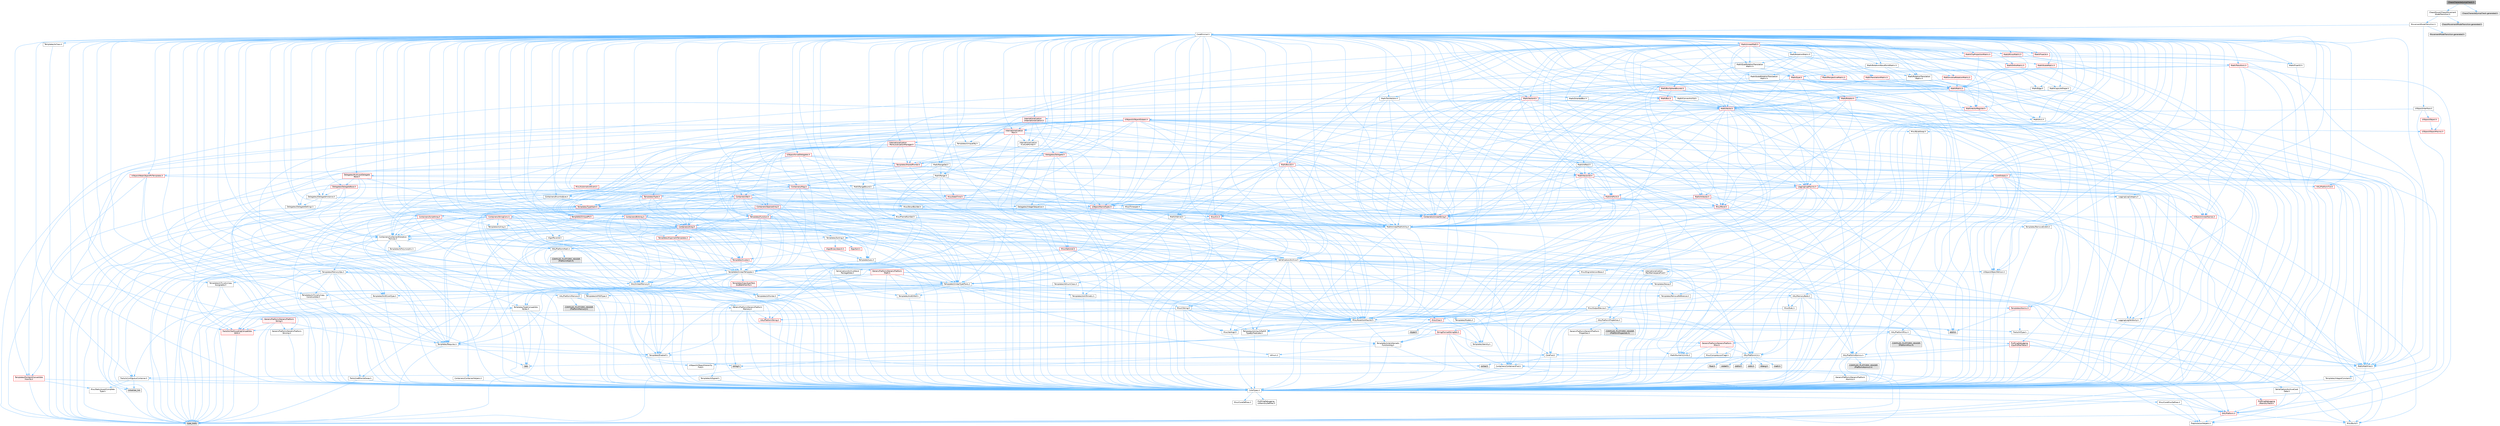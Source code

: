 digraph "ChaosCharacterJumpCheck.h"
{
 // INTERACTIVE_SVG=YES
 // LATEX_PDF_SIZE
  bgcolor="transparent";
  edge [fontname=Helvetica,fontsize=10,labelfontname=Helvetica,labelfontsize=10];
  node [fontname=Helvetica,fontsize=10,shape=box,height=0.2,width=0.4];
  Node1 [id="Node000001",label="ChaosCharacterJumpCheck.h",height=0.2,width=0.4,color="gray40", fillcolor="grey60", style="filled", fontcolor="black",tooltip=" "];
  Node1 -> Node2 [id="edge1_Node000001_Node000002",color="steelblue1",style="solid",tooltip=" "];
  Node2 [id="Node000002",label="ChaosMover/ChaosMovement\lModeTransition.h",height=0.2,width=0.4,color="grey40", fillcolor="white", style="filled",URL="$de/d88/ChaosMovementModeTransition_8h.html",tooltip=" "];
  Node2 -> Node3 [id="edge2_Node000002_Node000003",color="steelblue1",style="solid",tooltip=" "];
  Node3 [id="Node000003",label="MovementModeTransition.h",height=0.2,width=0.4,color="grey40", fillcolor="white", style="filled",URL="$da/d98/MovementModeTransition_8h.html",tooltip=" "];
  Node3 -> Node4 [id="edge3_Node000003_Node000004",color="steelblue1",style="solid",tooltip=" "];
  Node4 [id="Node000004",label="CoreMinimal.h",height=0.2,width=0.4,color="grey40", fillcolor="white", style="filled",URL="$d7/d67/CoreMinimal_8h.html",tooltip=" "];
  Node4 -> Node5 [id="edge4_Node000004_Node000005",color="steelblue1",style="solid",tooltip=" "];
  Node5 [id="Node000005",label="CoreTypes.h",height=0.2,width=0.4,color="grey40", fillcolor="white", style="filled",URL="$dc/dec/CoreTypes_8h.html",tooltip=" "];
  Node5 -> Node6 [id="edge5_Node000005_Node000006",color="steelblue1",style="solid",tooltip=" "];
  Node6 [id="Node000006",label="HAL/Platform.h",height=0.2,width=0.4,color="red", fillcolor="#FFF0F0", style="filled",URL="$d9/dd0/Platform_8h.html",tooltip=" "];
  Node6 -> Node7 [id="edge6_Node000006_Node000007",color="steelblue1",style="solid",tooltip=" "];
  Node7 [id="Node000007",label="Misc/Build.h",height=0.2,width=0.4,color="grey40", fillcolor="white", style="filled",URL="$d3/dbb/Build_8h.html",tooltip=" "];
  Node6 -> Node9 [id="edge7_Node000006_Node000009",color="steelblue1",style="solid",tooltip=" "];
  Node9 [id="Node000009",label="type_traits",height=0.2,width=0.4,color="grey60", fillcolor="#E0E0E0", style="filled",tooltip=" "];
  Node6 -> Node10 [id="edge8_Node000006_Node000010",color="steelblue1",style="solid",tooltip=" "];
  Node10 [id="Node000010",label="PreprocessorHelpers.h",height=0.2,width=0.4,color="grey40", fillcolor="white", style="filled",URL="$db/ddb/PreprocessorHelpers_8h.html",tooltip=" "];
  Node5 -> Node16 [id="edge9_Node000005_Node000016",color="steelblue1",style="solid",tooltip=" "];
  Node16 [id="Node000016",label="ProfilingDebugging\l/UMemoryDefines.h",height=0.2,width=0.4,color="grey40", fillcolor="white", style="filled",URL="$d2/da2/UMemoryDefines_8h.html",tooltip=" "];
  Node5 -> Node17 [id="edge10_Node000005_Node000017",color="steelblue1",style="solid",tooltip=" "];
  Node17 [id="Node000017",label="Misc/CoreMiscDefines.h",height=0.2,width=0.4,color="grey40", fillcolor="white", style="filled",URL="$da/d38/CoreMiscDefines_8h.html",tooltip=" "];
  Node17 -> Node6 [id="edge11_Node000017_Node000006",color="steelblue1",style="solid",tooltip=" "];
  Node17 -> Node10 [id="edge12_Node000017_Node000010",color="steelblue1",style="solid",tooltip=" "];
  Node5 -> Node18 [id="edge13_Node000005_Node000018",color="steelblue1",style="solid",tooltip=" "];
  Node18 [id="Node000018",label="Misc/CoreDefines.h",height=0.2,width=0.4,color="grey40", fillcolor="white", style="filled",URL="$d3/dd2/CoreDefines_8h.html",tooltip=" "];
  Node4 -> Node19 [id="edge14_Node000004_Node000019",color="steelblue1",style="solid",tooltip=" "];
  Node19 [id="Node000019",label="CoreFwd.h",height=0.2,width=0.4,color="grey40", fillcolor="white", style="filled",URL="$d1/d1e/CoreFwd_8h.html",tooltip=" "];
  Node19 -> Node5 [id="edge15_Node000019_Node000005",color="steelblue1",style="solid",tooltip=" "];
  Node19 -> Node20 [id="edge16_Node000019_Node000020",color="steelblue1",style="solid",tooltip=" "];
  Node20 [id="Node000020",label="Containers/ContainersFwd.h",height=0.2,width=0.4,color="grey40", fillcolor="white", style="filled",URL="$d4/d0a/ContainersFwd_8h.html",tooltip=" "];
  Node20 -> Node6 [id="edge17_Node000020_Node000006",color="steelblue1",style="solid",tooltip=" "];
  Node20 -> Node5 [id="edge18_Node000020_Node000005",color="steelblue1",style="solid",tooltip=" "];
  Node20 -> Node21 [id="edge19_Node000020_Node000021",color="steelblue1",style="solid",tooltip=" "];
  Node21 [id="Node000021",label="Traits/IsContiguousContainer.h",height=0.2,width=0.4,color="grey40", fillcolor="white", style="filled",URL="$d5/d3c/IsContiguousContainer_8h.html",tooltip=" "];
  Node21 -> Node5 [id="edge20_Node000021_Node000005",color="steelblue1",style="solid",tooltip=" "];
  Node21 -> Node22 [id="edge21_Node000021_Node000022",color="steelblue1",style="solid",tooltip=" "];
  Node22 [id="Node000022",label="Misc/StaticAssertComplete\lType.h",height=0.2,width=0.4,color="grey40", fillcolor="white", style="filled",URL="$d5/d4e/StaticAssertCompleteType_8h.html",tooltip=" "];
  Node21 -> Node23 [id="edge22_Node000021_Node000023",color="steelblue1",style="solid",tooltip=" "];
  Node23 [id="Node000023",label="initializer_list",height=0.2,width=0.4,color="grey60", fillcolor="#E0E0E0", style="filled",tooltip=" "];
  Node19 -> Node24 [id="edge23_Node000019_Node000024",color="steelblue1",style="solid",tooltip=" "];
  Node24 [id="Node000024",label="Math/MathFwd.h",height=0.2,width=0.4,color="grey40", fillcolor="white", style="filled",URL="$d2/d10/MathFwd_8h.html",tooltip=" "];
  Node24 -> Node6 [id="edge24_Node000024_Node000006",color="steelblue1",style="solid",tooltip=" "];
  Node19 -> Node25 [id="edge25_Node000019_Node000025",color="steelblue1",style="solid",tooltip=" "];
  Node25 [id="Node000025",label="UObject/UObjectHierarchy\lFwd.h",height=0.2,width=0.4,color="grey40", fillcolor="white", style="filled",URL="$d3/d13/UObjectHierarchyFwd_8h.html",tooltip=" "];
  Node4 -> Node25 [id="edge26_Node000004_Node000025",color="steelblue1",style="solid",tooltip=" "];
  Node4 -> Node20 [id="edge27_Node000004_Node000020",color="steelblue1",style="solid",tooltip=" "];
  Node4 -> Node26 [id="edge28_Node000004_Node000026",color="steelblue1",style="solid",tooltip=" "];
  Node26 [id="Node000026",label="Misc/VarArgs.h",height=0.2,width=0.4,color="grey40", fillcolor="white", style="filled",URL="$d5/d6f/VarArgs_8h.html",tooltip=" "];
  Node26 -> Node5 [id="edge29_Node000026_Node000005",color="steelblue1",style="solid",tooltip=" "];
  Node4 -> Node27 [id="edge30_Node000004_Node000027",color="steelblue1",style="solid",tooltip=" "];
  Node27 [id="Node000027",label="Logging/LogVerbosity.h",height=0.2,width=0.4,color="grey40", fillcolor="white", style="filled",URL="$d2/d8f/LogVerbosity_8h.html",tooltip=" "];
  Node27 -> Node5 [id="edge31_Node000027_Node000005",color="steelblue1",style="solid",tooltip=" "];
  Node4 -> Node28 [id="edge32_Node000004_Node000028",color="steelblue1",style="solid",tooltip=" "];
  Node28 [id="Node000028",label="Misc/OutputDevice.h",height=0.2,width=0.4,color="grey40", fillcolor="white", style="filled",URL="$d7/d32/OutputDevice_8h.html",tooltip=" "];
  Node28 -> Node19 [id="edge33_Node000028_Node000019",color="steelblue1",style="solid",tooltip=" "];
  Node28 -> Node5 [id="edge34_Node000028_Node000005",color="steelblue1",style="solid",tooltip=" "];
  Node28 -> Node27 [id="edge35_Node000028_Node000027",color="steelblue1",style="solid",tooltip=" "];
  Node28 -> Node26 [id="edge36_Node000028_Node000026",color="steelblue1",style="solid",tooltip=" "];
  Node28 -> Node29 [id="edge37_Node000028_Node000029",color="steelblue1",style="solid",tooltip=" "];
  Node29 [id="Node000029",label="Templates/IsArrayOrRefOf\lTypeByPredicate.h",height=0.2,width=0.4,color="grey40", fillcolor="white", style="filled",URL="$d6/da1/IsArrayOrRefOfTypeByPredicate_8h.html",tooltip=" "];
  Node29 -> Node5 [id="edge38_Node000029_Node000005",color="steelblue1",style="solid",tooltip=" "];
  Node28 -> Node30 [id="edge39_Node000028_Node000030",color="steelblue1",style="solid",tooltip=" "];
  Node30 [id="Node000030",label="Templates/IsValidVariadic\lFunctionArg.h",height=0.2,width=0.4,color="grey40", fillcolor="white", style="filled",URL="$d0/dc8/IsValidVariadicFunctionArg_8h.html",tooltip=" "];
  Node30 -> Node5 [id="edge40_Node000030_Node000005",color="steelblue1",style="solid",tooltip=" "];
  Node30 -> Node31 [id="edge41_Node000030_Node000031",color="steelblue1",style="solid",tooltip=" "];
  Node31 [id="Node000031",label="IsEnum.h",height=0.2,width=0.4,color="grey40", fillcolor="white", style="filled",URL="$d4/de5/IsEnum_8h.html",tooltip=" "];
  Node30 -> Node9 [id="edge42_Node000030_Node000009",color="steelblue1",style="solid",tooltip=" "];
  Node28 -> Node32 [id="edge43_Node000028_Node000032",color="steelblue1",style="solid",tooltip=" "];
  Node32 [id="Node000032",label="Traits/IsCharEncodingCompatible\lWith.h",height=0.2,width=0.4,color="red", fillcolor="#FFF0F0", style="filled",URL="$df/dd1/IsCharEncodingCompatibleWith_8h.html",tooltip=" "];
  Node32 -> Node9 [id="edge44_Node000032_Node000009",color="steelblue1",style="solid",tooltip=" "];
  Node4 -> Node34 [id="edge45_Node000004_Node000034",color="steelblue1",style="solid",tooltip=" "];
  Node34 [id="Node000034",label="HAL/PlatformCrt.h",height=0.2,width=0.4,color="grey40", fillcolor="white", style="filled",URL="$d8/d75/PlatformCrt_8h.html",tooltip=" "];
  Node34 -> Node35 [id="edge46_Node000034_Node000035",color="steelblue1",style="solid",tooltip=" "];
  Node35 [id="Node000035",label="new",height=0.2,width=0.4,color="grey60", fillcolor="#E0E0E0", style="filled",tooltip=" "];
  Node34 -> Node36 [id="edge47_Node000034_Node000036",color="steelblue1",style="solid",tooltip=" "];
  Node36 [id="Node000036",label="wchar.h",height=0.2,width=0.4,color="grey60", fillcolor="#E0E0E0", style="filled",tooltip=" "];
  Node34 -> Node37 [id="edge48_Node000034_Node000037",color="steelblue1",style="solid",tooltip=" "];
  Node37 [id="Node000037",label="stddef.h",height=0.2,width=0.4,color="grey60", fillcolor="#E0E0E0", style="filled",tooltip=" "];
  Node34 -> Node38 [id="edge49_Node000034_Node000038",color="steelblue1",style="solid",tooltip=" "];
  Node38 [id="Node000038",label="stdlib.h",height=0.2,width=0.4,color="grey60", fillcolor="#E0E0E0", style="filled",tooltip=" "];
  Node34 -> Node39 [id="edge50_Node000034_Node000039",color="steelblue1",style="solid",tooltip=" "];
  Node39 [id="Node000039",label="stdio.h",height=0.2,width=0.4,color="grey60", fillcolor="#E0E0E0", style="filled",tooltip=" "];
  Node34 -> Node40 [id="edge51_Node000034_Node000040",color="steelblue1",style="solid",tooltip=" "];
  Node40 [id="Node000040",label="stdarg.h",height=0.2,width=0.4,color="grey60", fillcolor="#E0E0E0", style="filled",tooltip=" "];
  Node34 -> Node41 [id="edge52_Node000034_Node000041",color="steelblue1",style="solid",tooltip=" "];
  Node41 [id="Node000041",label="math.h",height=0.2,width=0.4,color="grey60", fillcolor="#E0E0E0", style="filled",tooltip=" "];
  Node34 -> Node42 [id="edge53_Node000034_Node000042",color="steelblue1",style="solid",tooltip=" "];
  Node42 [id="Node000042",label="float.h",height=0.2,width=0.4,color="grey60", fillcolor="#E0E0E0", style="filled",tooltip=" "];
  Node34 -> Node43 [id="edge54_Node000034_Node000043",color="steelblue1",style="solid",tooltip=" "];
  Node43 [id="Node000043",label="string.h",height=0.2,width=0.4,color="grey60", fillcolor="#E0E0E0", style="filled",tooltip=" "];
  Node4 -> Node44 [id="edge55_Node000004_Node000044",color="steelblue1",style="solid",tooltip=" "];
  Node44 [id="Node000044",label="HAL/PlatformMisc.h",height=0.2,width=0.4,color="grey40", fillcolor="white", style="filled",URL="$d0/df5/PlatformMisc_8h.html",tooltip=" "];
  Node44 -> Node5 [id="edge56_Node000044_Node000005",color="steelblue1",style="solid",tooltip=" "];
  Node44 -> Node45 [id="edge57_Node000044_Node000045",color="steelblue1",style="solid",tooltip=" "];
  Node45 [id="Node000045",label="GenericPlatform/GenericPlatform\lMisc.h",height=0.2,width=0.4,color="red", fillcolor="#FFF0F0", style="filled",URL="$db/d9a/GenericPlatformMisc_8h.html",tooltip=" "];
  Node45 -> Node19 [id="edge58_Node000045_Node000019",color="steelblue1",style="solid",tooltip=" "];
  Node45 -> Node5 [id="edge59_Node000045_Node000005",color="steelblue1",style="solid",tooltip=" "];
  Node45 -> Node34 [id="edge60_Node000045_Node000034",color="steelblue1",style="solid",tooltip=" "];
  Node45 -> Node49 [id="edge61_Node000045_Node000049",color="steelblue1",style="solid",tooltip=" "];
  Node49 [id="Node000049",label="Math/NumericLimits.h",height=0.2,width=0.4,color="grey40", fillcolor="white", style="filled",URL="$df/d1b/NumericLimits_8h.html",tooltip=" "];
  Node49 -> Node5 [id="edge62_Node000049_Node000005",color="steelblue1",style="solid",tooltip=" "];
  Node45 -> Node50 [id="edge63_Node000045_Node000050",color="steelblue1",style="solid",tooltip=" "];
  Node50 [id="Node000050",label="Misc/CompressionFlags.h",height=0.2,width=0.4,color="grey40", fillcolor="white", style="filled",URL="$d9/d76/CompressionFlags_8h.html",tooltip=" "];
  Node44 -> Node54 [id="edge64_Node000044_Node000054",color="steelblue1",style="solid",tooltip=" "];
  Node54 [id="Node000054",label="COMPILED_PLATFORM_HEADER\l(PlatformMisc.h)",height=0.2,width=0.4,color="grey60", fillcolor="#E0E0E0", style="filled",tooltip=" "];
  Node44 -> Node55 [id="edge65_Node000044_Node000055",color="steelblue1",style="solid",tooltip=" "];
  Node55 [id="Node000055",label="ProfilingDebugging\l/CpuProfilerTrace.h",height=0.2,width=0.4,color="red", fillcolor="#FFF0F0", style="filled",URL="$da/dcb/CpuProfilerTrace_8h.html",tooltip=" "];
  Node55 -> Node5 [id="edge66_Node000055_Node000005",color="steelblue1",style="solid",tooltip=" "];
  Node55 -> Node20 [id="edge67_Node000055_Node000020",color="steelblue1",style="solid",tooltip=" "];
  Node55 -> Node56 [id="edge68_Node000055_Node000056",color="steelblue1",style="solid",tooltip=" "];
  Node56 [id="Node000056",label="HAL/PlatformAtomics.h",height=0.2,width=0.4,color="grey40", fillcolor="white", style="filled",URL="$d3/d36/PlatformAtomics_8h.html",tooltip=" "];
  Node56 -> Node5 [id="edge69_Node000056_Node000005",color="steelblue1",style="solid",tooltip=" "];
  Node56 -> Node57 [id="edge70_Node000056_Node000057",color="steelblue1",style="solid",tooltip=" "];
  Node57 [id="Node000057",label="GenericPlatform/GenericPlatform\lAtomics.h",height=0.2,width=0.4,color="grey40", fillcolor="white", style="filled",URL="$da/d72/GenericPlatformAtomics_8h.html",tooltip=" "];
  Node57 -> Node5 [id="edge71_Node000057_Node000005",color="steelblue1",style="solid",tooltip=" "];
  Node56 -> Node58 [id="edge72_Node000056_Node000058",color="steelblue1",style="solid",tooltip=" "];
  Node58 [id="Node000058",label="COMPILED_PLATFORM_HEADER\l(PlatformAtomics.h)",height=0.2,width=0.4,color="grey60", fillcolor="#E0E0E0", style="filled",tooltip=" "];
  Node55 -> Node10 [id="edge73_Node000055_Node000010",color="steelblue1",style="solid",tooltip=" "];
  Node55 -> Node7 [id="edge74_Node000055_Node000007",color="steelblue1",style="solid",tooltip=" "];
  Node4 -> Node63 [id="edge75_Node000004_Node000063",color="steelblue1",style="solid",tooltip=" "];
  Node63 [id="Node000063",label="Misc/AssertionMacros.h",height=0.2,width=0.4,color="grey40", fillcolor="white", style="filled",URL="$d0/dfa/AssertionMacros_8h.html",tooltip=" "];
  Node63 -> Node5 [id="edge76_Node000063_Node000005",color="steelblue1",style="solid",tooltip=" "];
  Node63 -> Node6 [id="edge77_Node000063_Node000006",color="steelblue1",style="solid",tooltip=" "];
  Node63 -> Node44 [id="edge78_Node000063_Node000044",color="steelblue1",style="solid",tooltip=" "];
  Node63 -> Node10 [id="edge79_Node000063_Node000010",color="steelblue1",style="solid",tooltip=" "];
  Node63 -> Node64 [id="edge80_Node000063_Node000064",color="steelblue1",style="solid",tooltip=" "];
  Node64 [id="Node000064",label="Templates/EnableIf.h",height=0.2,width=0.4,color="grey40", fillcolor="white", style="filled",URL="$d7/d60/EnableIf_8h.html",tooltip=" "];
  Node64 -> Node5 [id="edge81_Node000064_Node000005",color="steelblue1",style="solid",tooltip=" "];
  Node63 -> Node29 [id="edge82_Node000063_Node000029",color="steelblue1",style="solid",tooltip=" "];
  Node63 -> Node30 [id="edge83_Node000063_Node000030",color="steelblue1",style="solid",tooltip=" "];
  Node63 -> Node32 [id="edge84_Node000063_Node000032",color="steelblue1",style="solid",tooltip=" "];
  Node63 -> Node26 [id="edge85_Node000063_Node000026",color="steelblue1",style="solid",tooltip=" "];
  Node63 -> Node65 [id="edge86_Node000063_Node000065",color="steelblue1",style="solid",tooltip=" "];
  Node65 [id="Node000065",label="String/FormatStringSan.h",height=0.2,width=0.4,color="red", fillcolor="#FFF0F0", style="filled",URL="$d3/d8b/FormatStringSan_8h.html",tooltip=" "];
  Node65 -> Node9 [id="edge87_Node000065_Node000009",color="steelblue1",style="solid",tooltip=" "];
  Node65 -> Node5 [id="edge88_Node000065_Node000005",color="steelblue1",style="solid",tooltip=" "];
  Node65 -> Node66 [id="edge89_Node000065_Node000066",color="steelblue1",style="solid",tooltip=" "];
  Node66 [id="Node000066",label="Templates/Requires.h",height=0.2,width=0.4,color="grey40", fillcolor="white", style="filled",URL="$dc/d96/Requires_8h.html",tooltip=" "];
  Node66 -> Node64 [id="edge90_Node000066_Node000064",color="steelblue1",style="solid",tooltip=" "];
  Node66 -> Node9 [id="edge91_Node000066_Node000009",color="steelblue1",style="solid",tooltip=" "];
  Node65 -> Node67 [id="edge92_Node000065_Node000067",color="steelblue1",style="solid",tooltip=" "];
  Node67 [id="Node000067",label="Templates/Identity.h",height=0.2,width=0.4,color="grey40", fillcolor="white", style="filled",URL="$d0/dd5/Identity_8h.html",tooltip=" "];
  Node65 -> Node30 [id="edge93_Node000065_Node000030",color="steelblue1",style="solid",tooltip=" "];
  Node65 -> Node20 [id="edge94_Node000065_Node000020",color="steelblue1",style="solid",tooltip=" "];
  Node63 -> Node71 [id="edge95_Node000063_Node000071",color="steelblue1",style="solid",tooltip=" "];
  Node71 [id="Node000071",label="atomic",height=0.2,width=0.4,color="grey60", fillcolor="#E0E0E0", style="filled",tooltip=" "];
  Node4 -> Node72 [id="edge96_Node000004_Node000072",color="steelblue1",style="solid",tooltip=" "];
  Node72 [id="Node000072",label="Templates/IsPointer.h",height=0.2,width=0.4,color="grey40", fillcolor="white", style="filled",URL="$d7/d05/IsPointer_8h.html",tooltip=" "];
  Node72 -> Node5 [id="edge97_Node000072_Node000005",color="steelblue1",style="solid",tooltip=" "];
  Node4 -> Node73 [id="edge98_Node000004_Node000073",color="steelblue1",style="solid",tooltip=" "];
  Node73 [id="Node000073",label="HAL/PlatformMemory.h",height=0.2,width=0.4,color="grey40", fillcolor="white", style="filled",URL="$de/d68/PlatformMemory_8h.html",tooltip=" "];
  Node73 -> Node5 [id="edge99_Node000073_Node000005",color="steelblue1",style="solid",tooltip=" "];
  Node73 -> Node74 [id="edge100_Node000073_Node000074",color="steelblue1",style="solid",tooltip=" "];
  Node74 [id="Node000074",label="GenericPlatform/GenericPlatform\lMemory.h",height=0.2,width=0.4,color="grey40", fillcolor="white", style="filled",URL="$dd/d22/GenericPlatformMemory_8h.html",tooltip=" "];
  Node74 -> Node19 [id="edge101_Node000074_Node000019",color="steelblue1",style="solid",tooltip=" "];
  Node74 -> Node5 [id="edge102_Node000074_Node000005",color="steelblue1",style="solid",tooltip=" "];
  Node74 -> Node75 [id="edge103_Node000074_Node000075",color="steelblue1",style="solid",tooltip=" "];
  Node75 [id="Node000075",label="HAL/PlatformString.h",height=0.2,width=0.4,color="red", fillcolor="#FFF0F0", style="filled",URL="$db/db5/PlatformString_8h.html",tooltip=" "];
  Node75 -> Node5 [id="edge104_Node000075_Node000005",color="steelblue1",style="solid",tooltip=" "];
  Node74 -> Node43 [id="edge105_Node000074_Node000043",color="steelblue1",style="solid",tooltip=" "];
  Node74 -> Node36 [id="edge106_Node000074_Node000036",color="steelblue1",style="solid",tooltip=" "];
  Node73 -> Node77 [id="edge107_Node000073_Node000077",color="steelblue1",style="solid",tooltip=" "];
  Node77 [id="Node000077",label="COMPILED_PLATFORM_HEADER\l(PlatformMemory.h)",height=0.2,width=0.4,color="grey60", fillcolor="#E0E0E0", style="filled",tooltip=" "];
  Node4 -> Node56 [id="edge108_Node000004_Node000056",color="steelblue1",style="solid",tooltip=" "];
  Node4 -> Node78 [id="edge109_Node000004_Node000078",color="steelblue1",style="solid",tooltip=" "];
  Node78 [id="Node000078",label="Misc/Exec.h",height=0.2,width=0.4,color="grey40", fillcolor="white", style="filled",URL="$de/ddb/Exec_8h.html",tooltip=" "];
  Node78 -> Node5 [id="edge110_Node000078_Node000005",color="steelblue1",style="solid",tooltip=" "];
  Node78 -> Node63 [id="edge111_Node000078_Node000063",color="steelblue1",style="solid",tooltip=" "];
  Node4 -> Node79 [id="edge112_Node000004_Node000079",color="steelblue1",style="solid",tooltip=" "];
  Node79 [id="Node000079",label="HAL/MemoryBase.h",height=0.2,width=0.4,color="grey40", fillcolor="white", style="filled",URL="$d6/d9f/MemoryBase_8h.html",tooltip=" "];
  Node79 -> Node5 [id="edge113_Node000079_Node000005",color="steelblue1",style="solid",tooltip=" "];
  Node79 -> Node56 [id="edge114_Node000079_Node000056",color="steelblue1",style="solid",tooltip=" "];
  Node79 -> Node34 [id="edge115_Node000079_Node000034",color="steelblue1",style="solid",tooltip=" "];
  Node79 -> Node78 [id="edge116_Node000079_Node000078",color="steelblue1",style="solid",tooltip=" "];
  Node79 -> Node28 [id="edge117_Node000079_Node000028",color="steelblue1",style="solid",tooltip=" "];
  Node79 -> Node80 [id="edge118_Node000079_Node000080",color="steelblue1",style="solid",tooltip=" "];
  Node80 [id="Node000080",label="Templates/Atomic.h",height=0.2,width=0.4,color="red", fillcolor="#FFF0F0", style="filled",URL="$d3/d91/Atomic_8h.html",tooltip=" "];
  Node80 -> Node88 [id="edge119_Node000080_Node000088",color="steelblue1",style="solid",tooltip=" "];
  Node88 [id="Node000088",label="Traits/IntType.h",height=0.2,width=0.4,color="grey40", fillcolor="white", style="filled",URL="$d7/deb/IntType_8h.html",tooltip=" "];
  Node88 -> Node6 [id="edge120_Node000088_Node000006",color="steelblue1",style="solid",tooltip=" "];
  Node80 -> Node71 [id="edge121_Node000080_Node000071",color="steelblue1",style="solid",tooltip=" "];
  Node4 -> Node89 [id="edge122_Node000004_Node000089",color="steelblue1",style="solid",tooltip=" "];
  Node89 [id="Node000089",label="HAL/UnrealMemory.h",height=0.2,width=0.4,color="grey40", fillcolor="white", style="filled",URL="$d9/d96/UnrealMemory_8h.html",tooltip=" "];
  Node89 -> Node5 [id="edge123_Node000089_Node000005",color="steelblue1",style="solid",tooltip=" "];
  Node89 -> Node74 [id="edge124_Node000089_Node000074",color="steelblue1",style="solid",tooltip=" "];
  Node89 -> Node79 [id="edge125_Node000089_Node000079",color="steelblue1",style="solid",tooltip=" "];
  Node89 -> Node73 [id="edge126_Node000089_Node000073",color="steelblue1",style="solid",tooltip=" "];
  Node89 -> Node90 [id="edge127_Node000089_Node000090",color="steelblue1",style="solid",tooltip=" "];
  Node90 [id="Node000090",label="ProfilingDebugging\l/MemoryTrace.h",height=0.2,width=0.4,color="red", fillcolor="#FFF0F0", style="filled",URL="$da/dd7/MemoryTrace_8h.html",tooltip=" "];
  Node90 -> Node6 [id="edge128_Node000090_Node000006",color="steelblue1",style="solid",tooltip=" "];
  Node89 -> Node72 [id="edge129_Node000089_Node000072",color="steelblue1",style="solid",tooltip=" "];
  Node4 -> Node91 [id="edge130_Node000004_Node000091",color="steelblue1",style="solid",tooltip=" "];
  Node91 [id="Node000091",label="Templates/IsArithmetic.h",height=0.2,width=0.4,color="grey40", fillcolor="white", style="filled",URL="$d2/d5d/IsArithmetic_8h.html",tooltip=" "];
  Node91 -> Node5 [id="edge131_Node000091_Node000005",color="steelblue1",style="solid",tooltip=" "];
  Node4 -> Node85 [id="edge132_Node000004_Node000085",color="steelblue1",style="solid",tooltip=" "];
  Node85 [id="Node000085",label="Templates/AndOrNot.h",height=0.2,width=0.4,color="grey40", fillcolor="white", style="filled",URL="$db/d0a/AndOrNot_8h.html",tooltip=" "];
  Node85 -> Node5 [id="edge133_Node000085_Node000005",color="steelblue1",style="solid",tooltip=" "];
  Node4 -> Node92 [id="edge134_Node000004_Node000092",color="steelblue1",style="solid",tooltip=" "];
  Node92 [id="Node000092",label="Templates/IsPODType.h",height=0.2,width=0.4,color="grey40", fillcolor="white", style="filled",URL="$d7/db1/IsPODType_8h.html",tooltip=" "];
  Node92 -> Node5 [id="edge135_Node000092_Node000005",color="steelblue1",style="solid",tooltip=" "];
  Node4 -> Node93 [id="edge136_Node000004_Node000093",color="steelblue1",style="solid",tooltip=" "];
  Node93 [id="Node000093",label="Templates/IsUECoreType.h",height=0.2,width=0.4,color="grey40", fillcolor="white", style="filled",URL="$d1/db8/IsUECoreType_8h.html",tooltip=" "];
  Node93 -> Node5 [id="edge137_Node000093_Node000005",color="steelblue1",style="solid",tooltip=" "];
  Node93 -> Node9 [id="edge138_Node000093_Node000009",color="steelblue1",style="solid",tooltip=" "];
  Node4 -> Node86 [id="edge139_Node000004_Node000086",color="steelblue1",style="solid",tooltip=" "];
  Node86 [id="Node000086",label="Templates/IsTriviallyCopy\lConstructible.h",height=0.2,width=0.4,color="grey40", fillcolor="white", style="filled",URL="$d3/d78/IsTriviallyCopyConstructible_8h.html",tooltip=" "];
  Node86 -> Node5 [id="edge140_Node000086_Node000005",color="steelblue1",style="solid",tooltip=" "];
  Node86 -> Node9 [id="edge141_Node000086_Node000009",color="steelblue1",style="solid",tooltip=" "];
  Node4 -> Node94 [id="edge142_Node000004_Node000094",color="steelblue1",style="solid",tooltip=" "];
  Node94 [id="Node000094",label="Templates/UnrealTypeTraits.h",height=0.2,width=0.4,color="grey40", fillcolor="white", style="filled",URL="$d2/d2d/UnrealTypeTraits_8h.html",tooltip=" "];
  Node94 -> Node5 [id="edge143_Node000094_Node000005",color="steelblue1",style="solid",tooltip=" "];
  Node94 -> Node72 [id="edge144_Node000094_Node000072",color="steelblue1",style="solid",tooltip=" "];
  Node94 -> Node63 [id="edge145_Node000094_Node000063",color="steelblue1",style="solid",tooltip=" "];
  Node94 -> Node85 [id="edge146_Node000094_Node000085",color="steelblue1",style="solid",tooltip=" "];
  Node94 -> Node64 [id="edge147_Node000094_Node000064",color="steelblue1",style="solid",tooltip=" "];
  Node94 -> Node91 [id="edge148_Node000094_Node000091",color="steelblue1",style="solid",tooltip=" "];
  Node94 -> Node31 [id="edge149_Node000094_Node000031",color="steelblue1",style="solid",tooltip=" "];
  Node94 -> Node95 [id="edge150_Node000094_Node000095",color="steelblue1",style="solid",tooltip=" "];
  Node95 [id="Node000095",label="Templates/Models.h",height=0.2,width=0.4,color="grey40", fillcolor="white", style="filled",URL="$d3/d0c/Models_8h.html",tooltip=" "];
  Node95 -> Node67 [id="edge151_Node000095_Node000067",color="steelblue1",style="solid",tooltip=" "];
  Node94 -> Node92 [id="edge152_Node000094_Node000092",color="steelblue1",style="solid",tooltip=" "];
  Node94 -> Node93 [id="edge153_Node000094_Node000093",color="steelblue1",style="solid",tooltip=" "];
  Node94 -> Node86 [id="edge154_Node000094_Node000086",color="steelblue1",style="solid",tooltip=" "];
  Node4 -> Node64 [id="edge155_Node000004_Node000064",color="steelblue1",style="solid",tooltip=" "];
  Node4 -> Node96 [id="edge156_Node000004_Node000096",color="steelblue1",style="solid",tooltip=" "];
  Node96 [id="Node000096",label="Templates/RemoveReference.h",height=0.2,width=0.4,color="grey40", fillcolor="white", style="filled",URL="$da/dbe/RemoveReference_8h.html",tooltip=" "];
  Node96 -> Node5 [id="edge157_Node000096_Node000005",color="steelblue1",style="solid",tooltip=" "];
  Node4 -> Node97 [id="edge158_Node000004_Node000097",color="steelblue1",style="solid",tooltip=" "];
  Node97 [id="Node000097",label="Templates/IntegralConstant.h",height=0.2,width=0.4,color="grey40", fillcolor="white", style="filled",URL="$db/d1b/IntegralConstant_8h.html",tooltip=" "];
  Node97 -> Node5 [id="edge159_Node000097_Node000005",color="steelblue1",style="solid",tooltip=" "];
  Node4 -> Node98 [id="edge160_Node000004_Node000098",color="steelblue1",style="solid",tooltip=" "];
  Node98 [id="Node000098",label="Templates/IsClass.h",height=0.2,width=0.4,color="grey40", fillcolor="white", style="filled",URL="$db/dcb/IsClass_8h.html",tooltip=" "];
  Node98 -> Node5 [id="edge161_Node000098_Node000005",color="steelblue1",style="solid",tooltip=" "];
  Node4 -> Node99 [id="edge162_Node000004_Node000099",color="steelblue1",style="solid",tooltip=" "];
  Node99 [id="Node000099",label="Templates/TypeCompatible\lBytes.h",height=0.2,width=0.4,color="grey40", fillcolor="white", style="filled",URL="$df/d0a/TypeCompatibleBytes_8h.html",tooltip=" "];
  Node99 -> Node5 [id="edge163_Node000099_Node000005",color="steelblue1",style="solid",tooltip=" "];
  Node99 -> Node43 [id="edge164_Node000099_Node000043",color="steelblue1",style="solid",tooltip=" "];
  Node99 -> Node35 [id="edge165_Node000099_Node000035",color="steelblue1",style="solid",tooltip=" "];
  Node99 -> Node9 [id="edge166_Node000099_Node000009",color="steelblue1",style="solid",tooltip=" "];
  Node4 -> Node21 [id="edge167_Node000004_Node000021",color="steelblue1",style="solid",tooltip=" "];
  Node4 -> Node100 [id="edge168_Node000004_Node000100",color="steelblue1",style="solid",tooltip=" "];
  Node100 [id="Node000100",label="Templates/UnrealTemplate.h",height=0.2,width=0.4,color="grey40", fillcolor="white", style="filled",URL="$d4/d24/UnrealTemplate_8h.html",tooltip=" "];
  Node100 -> Node5 [id="edge169_Node000100_Node000005",color="steelblue1",style="solid",tooltip=" "];
  Node100 -> Node72 [id="edge170_Node000100_Node000072",color="steelblue1",style="solid",tooltip=" "];
  Node100 -> Node89 [id="edge171_Node000100_Node000089",color="steelblue1",style="solid",tooltip=" "];
  Node100 -> Node101 [id="edge172_Node000100_Node000101",color="steelblue1",style="solid",tooltip=" "];
  Node101 [id="Node000101",label="Templates/CopyQualifiers\lAndRefsFromTo.h",height=0.2,width=0.4,color="red", fillcolor="#FFF0F0", style="filled",URL="$d3/db3/CopyQualifiersAndRefsFromTo_8h.html",tooltip=" "];
  Node100 -> Node94 [id="edge173_Node000100_Node000094",color="steelblue1",style="solid",tooltip=" "];
  Node100 -> Node96 [id="edge174_Node000100_Node000096",color="steelblue1",style="solid",tooltip=" "];
  Node100 -> Node66 [id="edge175_Node000100_Node000066",color="steelblue1",style="solid",tooltip=" "];
  Node100 -> Node99 [id="edge176_Node000100_Node000099",color="steelblue1",style="solid",tooltip=" "];
  Node100 -> Node67 [id="edge177_Node000100_Node000067",color="steelblue1",style="solid",tooltip=" "];
  Node100 -> Node21 [id="edge178_Node000100_Node000021",color="steelblue1",style="solid",tooltip=" "];
  Node100 -> Node103 [id="edge179_Node000100_Node000103",color="steelblue1",style="solid",tooltip=" "];
  Node103 [id="Node000103",label="Traits/UseBitwiseSwap.h",height=0.2,width=0.4,color="grey40", fillcolor="white", style="filled",URL="$db/df3/UseBitwiseSwap_8h.html",tooltip=" "];
  Node103 -> Node5 [id="edge180_Node000103_Node000005",color="steelblue1",style="solid",tooltip=" "];
  Node103 -> Node9 [id="edge181_Node000103_Node000009",color="steelblue1",style="solid",tooltip=" "];
  Node100 -> Node9 [id="edge182_Node000100_Node000009",color="steelblue1",style="solid",tooltip=" "];
  Node4 -> Node49 [id="edge183_Node000004_Node000049",color="steelblue1",style="solid",tooltip=" "];
  Node4 -> Node104 [id="edge184_Node000004_Node000104",color="steelblue1",style="solid",tooltip=" "];
  Node104 [id="Node000104",label="HAL/PlatformMath.h",height=0.2,width=0.4,color="grey40", fillcolor="white", style="filled",URL="$dc/d53/PlatformMath_8h.html",tooltip=" "];
  Node104 -> Node5 [id="edge185_Node000104_Node000005",color="steelblue1",style="solid",tooltip=" "];
  Node104 -> Node105 [id="edge186_Node000104_Node000105",color="steelblue1",style="solid",tooltip=" "];
  Node105 [id="Node000105",label="GenericPlatform/GenericPlatform\lMath.h",height=0.2,width=0.4,color="red", fillcolor="#FFF0F0", style="filled",URL="$d5/d79/GenericPlatformMath_8h.html",tooltip=" "];
  Node105 -> Node5 [id="edge187_Node000105_Node000005",color="steelblue1",style="solid",tooltip=" "];
  Node105 -> Node20 [id="edge188_Node000105_Node000020",color="steelblue1",style="solid",tooltip=" "];
  Node105 -> Node34 [id="edge189_Node000105_Node000034",color="steelblue1",style="solid",tooltip=" "];
  Node105 -> Node85 [id="edge190_Node000105_Node000085",color="steelblue1",style="solid",tooltip=" "];
  Node105 -> Node106 [id="edge191_Node000105_Node000106",color="steelblue1",style="solid",tooltip=" "];
  Node106 [id="Node000106",label="Templates/Decay.h",height=0.2,width=0.4,color="grey40", fillcolor="white", style="filled",URL="$dd/d0f/Decay_8h.html",tooltip=" "];
  Node106 -> Node5 [id="edge192_Node000106_Node000005",color="steelblue1",style="solid",tooltip=" "];
  Node106 -> Node96 [id="edge193_Node000106_Node000096",color="steelblue1",style="solid",tooltip=" "];
  Node106 -> Node9 [id="edge194_Node000106_Node000009",color="steelblue1",style="solid",tooltip=" "];
  Node105 -> Node94 [id="edge195_Node000105_Node000094",color="steelblue1",style="solid",tooltip=" "];
  Node105 -> Node66 [id="edge196_Node000105_Node000066",color="steelblue1",style="solid",tooltip=" "];
  Node105 -> Node99 [id="edge197_Node000105_Node000099",color="steelblue1",style="solid",tooltip=" "];
  Node105 -> Node9 [id="edge198_Node000105_Node000009",color="steelblue1",style="solid",tooltip=" "];
  Node104 -> Node111 [id="edge199_Node000104_Node000111",color="steelblue1",style="solid",tooltip=" "];
  Node111 [id="Node000111",label="COMPILED_PLATFORM_HEADER\l(PlatformMath.h)",height=0.2,width=0.4,color="grey60", fillcolor="#E0E0E0", style="filled",tooltip=" "];
  Node4 -> Node87 [id="edge200_Node000004_Node000087",color="steelblue1",style="solid",tooltip=" "];
  Node87 [id="Node000087",label="Templates/IsTriviallyCopy\lAssignable.h",height=0.2,width=0.4,color="grey40", fillcolor="white", style="filled",URL="$d2/df2/IsTriviallyCopyAssignable_8h.html",tooltip=" "];
  Node87 -> Node5 [id="edge201_Node000087_Node000005",color="steelblue1",style="solid",tooltip=" "];
  Node87 -> Node9 [id="edge202_Node000087_Node000009",color="steelblue1",style="solid",tooltip=" "];
  Node4 -> Node112 [id="edge203_Node000004_Node000112",color="steelblue1",style="solid",tooltip=" "];
  Node112 [id="Node000112",label="Templates/MemoryOps.h",height=0.2,width=0.4,color="grey40", fillcolor="white", style="filled",URL="$db/dea/MemoryOps_8h.html",tooltip=" "];
  Node112 -> Node5 [id="edge204_Node000112_Node000005",color="steelblue1",style="solid",tooltip=" "];
  Node112 -> Node89 [id="edge205_Node000112_Node000089",color="steelblue1",style="solid",tooltip=" "];
  Node112 -> Node87 [id="edge206_Node000112_Node000087",color="steelblue1",style="solid",tooltip=" "];
  Node112 -> Node86 [id="edge207_Node000112_Node000086",color="steelblue1",style="solid",tooltip=" "];
  Node112 -> Node66 [id="edge208_Node000112_Node000066",color="steelblue1",style="solid",tooltip=" "];
  Node112 -> Node94 [id="edge209_Node000112_Node000094",color="steelblue1",style="solid",tooltip=" "];
  Node112 -> Node103 [id="edge210_Node000112_Node000103",color="steelblue1",style="solid",tooltip=" "];
  Node112 -> Node35 [id="edge211_Node000112_Node000035",color="steelblue1",style="solid",tooltip=" "];
  Node112 -> Node9 [id="edge212_Node000112_Node000009",color="steelblue1",style="solid",tooltip=" "];
  Node4 -> Node113 [id="edge213_Node000004_Node000113",color="steelblue1",style="solid",tooltip=" "];
  Node113 [id="Node000113",label="Containers/ContainerAllocation\lPolicies.h",height=0.2,width=0.4,color="grey40", fillcolor="white", style="filled",URL="$d7/dff/ContainerAllocationPolicies_8h.html",tooltip=" "];
  Node113 -> Node5 [id="edge214_Node000113_Node000005",color="steelblue1",style="solid",tooltip=" "];
  Node113 -> Node114 [id="edge215_Node000113_Node000114",color="steelblue1",style="solid",tooltip=" "];
  Node114 [id="Node000114",label="Containers/ContainerHelpers.h",height=0.2,width=0.4,color="grey40", fillcolor="white", style="filled",URL="$d7/d33/ContainerHelpers_8h.html",tooltip=" "];
  Node114 -> Node5 [id="edge216_Node000114_Node000005",color="steelblue1",style="solid",tooltip=" "];
  Node113 -> Node113 [id="edge217_Node000113_Node000113",color="steelblue1",style="solid",tooltip=" "];
  Node113 -> Node104 [id="edge218_Node000113_Node000104",color="steelblue1",style="solid",tooltip=" "];
  Node113 -> Node89 [id="edge219_Node000113_Node000089",color="steelblue1",style="solid",tooltip=" "];
  Node113 -> Node49 [id="edge220_Node000113_Node000049",color="steelblue1",style="solid",tooltip=" "];
  Node113 -> Node63 [id="edge221_Node000113_Node000063",color="steelblue1",style="solid",tooltip=" "];
  Node113 -> Node115 [id="edge222_Node000113_Node000115",color="steelblue1",style="solid",tooltip=" "];
  Node115 [id="Node000115",label="Templates/IsPolymorphic.h",height=0.2,width=0.4,color="grey40", fillcolor="white", style="filled",URL="$dc/d20/IsPolymorphic_8h.html",tooltip=" "];
  Node113 -> Node112 [id="edge223_Node000113_Node000112",color="steelblue1",style="solid",tooltip=" "];
  Node113 -> Node99 [id="edge224_Node000113_Node000099",color="steelblue1",style="solid",tooltip=" "];
  Node113 -> Node9 [id="edge225_Node000113_Node000009",color="steelblue1",style="solid",tooltip=" "];
  Node4 -> Node116 [id="edge226_Node000004_Node000116",color="steelblue1",style="solid",tooltip=" "];
  Node116 [id="Node000116",label="Templates/IsEnumClass.h",height=0.2,width=0.4,color="grey40", fillcolor="white", style="filled",URL="$d7/d15/IsEnumClass_8h.html",tooltip=" "];
  Node116 -> Node5 [id="edge227_Node000116_Node000005",color="steelblue1",style="solid",tooltip=" "];
  Node116 -> Node85 [id="edge228_Node000116_Node000085",color="steelblue1",style="solid",tooltip=" "];
  Node4 -> Node117 [id="edge229_Node000004_Node000117",color="steelblue1",style="solid",tooltip=" "];
  Node117 [id="Node000117",label="HAL/PlatformProperties.h",height=0.2,width=0.4,color="grey40", fillcolor="white", style="filled",URL="$d9/db0/PlatformProperties_8h.html",tooltip=" "];
  Node117 -> Node5 [id="edge230_Node000117_Node000005",color="steelblue1",style="solid",tooltip=" "];
  Node117 -> Node118 [id="edge231_Node000117_Node000118",color="steelblue1",style="solid",tooltip=" "];
  Node118 [id="Node000118",label="GenericPlatform/GenericPlatform\lProperties.h",height=0.2,width=0.4,color="grey40", fillcolor="white", style="filled",URL="$d2/dcd/GenericPlatformProperties_8h.html",tooltip=" "];
  Node118 -> Node5 [id="edge232_Node000118_Node000005",color="steelblue1",style="solid",tooltip=" "];
  Node118 -> Node45 [id="edge233_Node000118_Node000045",color="steelblue1",style="solid",tooltip=" "];
  Node117 -> Node119 [id="edge234_Node000117_Node000119",color="steelblue1",style="solid",tooltip=" "];
  Node119 [id="Node000119",label="COMPILED_PLATFORM_HEADER\l(PlatformProperties.h)",height=0.2,width=0.4,color="grey60", fillcolor="#E0E0E0", style="filled",tooltip=" "];
  Node4 -> Node120 [id="edge235_Node000004_Node000120",color="steelblue1",style="solid",tooltip=" "];
  Node120 [id="Node000120",label="Misc/EngineVersionBase.h",height=0.2,width=0.4,color="grey40", fillcolor="white", style="filled",URL="$d5/d2b/EngineVersionBase_8h.html",tooltip=" "];
  Node120 -> Node5 [id="edge236_Node000120_Node000005",color="steelblue1",style="solid",tooltip=" "];
  Node4 -> Node121 [id="edge237_Node000004_Node000121",color="steelblue1",style="solid",tooltip=" "];
  Node121 [id="Node000121",label="Internationalization\l/TextNamespaceFwd.h",height=0.2,width=0.4,color="grey40", fillcolor="white", style="filled",URL="$d8/d97/TextNamespaceFwd_8h.html",tooltip=" "];
  Node121 -> Node5 [id="edge238_Node000121_Node000005",color="steelblue1",style="solid",tooltip=" "];
  Node4 -> Node122 [id="edge239_Node000004_Node000122",color="steelblue1",style="solid",tooltip=" "];
  Node122 [id="Node000122",label="Serialization/Archive.h",height=0.2,width=0.4,color="grey40", fillcolor="white", style="filled",URL="$d7/d3b/Archive_8h.html",tooltip=" "];
  Node122 -> Node19 [id="edge240_Node000122_Node000019",color="steelblue1",style="solid",tooltip=" "];
  Node122 -> Node5 [id="edge241_Node000122_Node000005",color="steelblue1",style="solid",tooltip=" "];
  Node122 -> Node117 [id="edge242_Node000122_Node000117",color="steelblue1",style="solid",tooltip=" "];
  Node122 -> Node121 [id="edge243_Node000122_Node000121",color="steelblue1",style="solid",tooltip=" "];
  Node122 -> Node24 [id="edge244_Node000122_Node000024",color="steelblue1",style="solid",tooltip=" "];
  Node122 -> Node63 [id="edge245_Node000122_Node000063",color="steelblue1",style="solid",tooltip=" "];
  Node122 -> Node7 [id="edge246_Node000122_Node000007",color="steelblue1",style="solid",tooltip=" "];
  Node122 -> Node50 [id="edge247_Node000122_Node000050",color="steelblue1",style="solid",tooltip=" "];
  Node122 -> Node120 [id="edge248_Node000122_Node000120",color="steelblue1",style="solid",tooltip=" "];
  Node122 -> Node26 [id="edge249_Node000122_Node000026",color="steelblue1",style="solid",tooltip=" "];
  Node122 -> Node123 [id="edge250_Node000122_Node000123",color="steelblue1",style="solid",tooltip=" "];
  Node123 [id="Node000123",label="Serialization/ArchiveCook\lData.h",height=0.2,width=0.4,color="grey40", fillcolor="white", style="filled",URL="$dc/db6/ArchiveCookData_8h.html",tooltip=" "];
  Node123 -> Node6 [id="edge251_Node000123_Node000006",color="steelblue1",style="solid",tooltip=" "];
  Node122 -> Node124 [id="edge252_Node000122_Node000124",color="steelblue1",style="solid",tooltip=" "];
  Node124 [id="Node000124",label="Serialization/ArchiveSave\lPackageData.h",height=0.2,width=0.4,color="grey40", fillcolor="white", style="filled",URL="$d1/d37/ArchiveSavePackageData_8h.html",tooltip=" "];
  Node122 -> Node64 [id="edge253_Node000122_Node000064",color="steelblue1",style="solid",tooltip=" "];
  Node122 -> Node29 [id="edge254_Node000122_Node000029",color="steelblue1",style="solid",tooltip=" "];
  Node122 -> Node116 [id="edge255_Node000122_Node000116",color="steelblue1",style="solid",tooltip=" "];
  Node122 -> Node109 [id="edge256_Node000122_Node000109",color="steelblue1",style="solid",tooltip=" "];
  Node109 [id="Node000109",label="Templates/IsSigned.h",height=0.2,width=0.4,color="grey40", fillcolor="white", style="filled",URL="$d8/dd8/IsSigned_8h.html",tooltip=" "];
  Node109 -> Node5 [id="edge257_Node000109_Node000005",color="steelblue1",style="solid",tooltip=" "];
  Node122 -> Node30 [id="edge258_Node000122_Node000030",color="steelblue1",style="solid",tooltip=" "];
  Node122 -> Node100 [id="edge259_Node000122_Node000100",color="steelblue1",style="solid",tooltip=" "];
  Node122 -> Node32 [id="edge260_Node000122_Node000032",color="steelblue1",style="solid",tooltip=" "];
  Node122 -> Node125 [id="edge261_Node000122_Node000125",color="steelblue1",style="solid",tooltip=" "];
  Node125 [id="Node000125",label="UObject/ObjectVersion.h",height=0.2,width=0.4,color="grey40", fillcolor="white", style="filled",URL="$da/d63/ObjectVersion_8h.html",tooltip=" "];
  Node125 -> Node5 [id="edge262_Node000125_Node000005",color="steelblue1",style="solid",tooltip=" "];
  Node4 -> Node126 [id="edge263_Node000004_Node000126",color="steelblue1",style="solid",tooltip=" "];
  Node126 [id="Node000126",label="Templates/Less.h",height=0.2,width=0.4,color="grey40", fillcolor="white", style="filled",URL="$de/dc8/Less_8h.html",tooltip=" "];
  Node126 -> Node5 [id="edge264_Node000126_Node000005",color="steelblue1",style="solid",tooltip=" "];
  Node126 -> Node100 [id="edge265_Node000126_Node000100",color="steelblue1",style="solid",tooltip=" "];
  Node4 -> Node127 [id="edge266_Node000004_Node000127",color="steelblue1",style="solid",tooltip=" "];
  Node127 [id="Node000127",label="Templates/Sorting.h",height=0.2,width=0.4,color="grey40", fillcolor="white", style="filled",URL="$d3/d9e/Sorting_8h.html",tooltip=" "];
  Node127 -> Node5 [id="edge267_Node000127_Node000005",color="steelblue1",style="solid",tooltip=" "];
  Node127 -> Node128 [id="edge268_Node000127_Node000128",color="steelblue1",style="solid",tooltip=" "];
  Node128 [id="Node000128",label="Algo/BinarySearch.h",height=0.2,width=0.4,color="red", fillcolor="#FFF0F0", style="filled",URL="$db/db4/BinarySearch_8h.html",tooltip=" "];
  Node128 -> Node130 [id="edge269_Node000128_Node000130",color="steelblue1",style="solid",tooltip=" "];
  Node130 [id="Node000130",label="Templates/Invoke.h",height=0.2,width=0.4,color="red", fillcolor="#FFF0F0", style="filled",URL="$d7/deb/Invoke_8h.html",tooltip=" "];
  Node130 -> Node5 [id="edge270_Node000130_Node000005",color="steelblue1",style="solid",tooltip=" "];
  Node130 -> Node100 [id="edge271_Node000130_Node000100",color="steelblue1",style="solid",tooltip=" "];
  Node130 -> Node9 [id="edge272_Node000130_Node000009",color="steelblue1",style="solid",tooltip=" "];
  Node128 -> Node126 [id="edge273_Node000128_Node000126",color="steelblue1",style="solid",tooltip=" "];
  Node127 -> Node132 [id="edge274_Node000127_Node000132",color="steelblue1",style="solid",tooltip=" "];
  Node132 [id="Node000132",label="Algo/Sort.h",height=0.2,width=0.4,color="red", fillcolor="#FFF0F0", style="filled",URL="$d1/d87/Sort_8h.html",tooltip=" "];
  Node127 -> Node104 [id="edge275_Node000127_Node000104",color="steelblue1",style="solid",tooltip=" "];
  Node127 -> Node126 [id="edge276_Node000127_Node000126",color="steelblue1",style="solid",tooltip=" "];
  Node4 -> Node138 [id="edge277_Node000004_Node000138",color="steelblue1",style="solid",tooltip=" "];
  Node138 [id="Node000138",label="Misc/Char.h",height=0.2,width=0.4,color="red", fillcolor="#FFF0F0", style="filled",URL="$d0/d58/Char_8h.html",tooltip=" "];
  Node138 -> Node5 [id="edge278_Node000138_Node000005",color="steelblue1",style="solid",tooltip=" "];
  Node138 -> Node88 [id="edge279_Node000138_Node000088",color="steelblue1",style="solid",tooltip=" "];
  Node138 -> Node139 [id="edge280_Node000138_Node000139",color="steelblue1",style="solid",tooltip=" "];
  Node139 [id="Node000139",label="ctype.h",height=0.2,width=0.4,color="grey60", fillcolor="#E0E0E0", style="filled",tooltip=" "];
  Node138 -> Node9 [id="edge281_Node000138_Node000009",color="steelblue1",style="solid",tooltip=" "];
  Node4 -> Node141 [id="edge282_Node000004_Node000141",color="steelblue1",style="solid",tooltip=" "];
  Node141 [id="Node000141",label="GenericPlatform/GenericPlatform\lStricmp.h",height=0.2,width=0.4,color="grey40", fillcolor="white", style="filled",URL="$d2/d86/GenericPlatformStricmp_8h.html",tooltip=" "];
  Node141 -> Node5 [id="edge283_Node000141_Node000005",color="steelblue1",style="solid",tooltip=" "];
  Node4 -> Node142 [id="edge284_Node000004_Node000142",color="steelblue1",style="solid",tooltip=" "];
  Node142 [id="Node000142",label="GenericPlatform/GenericPlatform\lString.h",height=0.2,width=0.4,color="red", fillcolor="#FFF0F0", style="filled",URL="$dd/d20/GenericPlatformString_8h.html",tooltip=" "];
  Node142 -> Node5 [id="edge285_Node000142_Node000005",color="steelblue1",style="solid",tooltip=" "];
  Node142 -> Node141 [id="edge286_Node000142_Node000141",color="steelblue1",style="solid",tooltip=" "];
  Node142 -> Node64 [id="edge287_Node000142_Node000064",color="steelblue1",style="solid",tooltip=" "];
  Node142 -> Node32 [id="edge288_Node000142_Node000032",color="steelblue1",style="solid",tooltip=" "];
  Node142 -> Node9 [id="edge289_Node000142_Node000009",color="steelblue1",style="solid",tooltip=" "];
  Node4 -> Node75 [id="edge290_Node000004_Node000075",color="steelblue1",style="solid",tooltip=" "];
  Node4 -> Node145 [id="edge291_Node000004_Node000145",color="steelblue1",style="solid",tooltip=" "];
  Node145 [id="Node000145",label="Misc/CString.h",height=0.2,width=0.4,color="grey40", fillcolor="white", style="filled",URL="$d2/d49/CString_8h.html",tooltip=" "];
  Node145 -> Node5 [id="edge292_Node000145_Node000005",color="steelblue1",style="solid",tooltip=" "];
  Node145 -> Node34 [id="edge293_Node000145_Node000034",color="steelblue1",style="solid",tooltip=" "];
  Node145 -> Node75 [id="edge294_Node000145_Node000075",color="steelblue1",style="solid",tooltip=" "];
  Node145 -> Node63 [id="edge295_Node000145_Node000063",color="steelblue1",style="solid",tooltip=" "];
  Node145 -> Node138 [id="edge296_Node000145_Node000138",color="steelblue1",style="solid",tooltip=" "];
  Node145 -> Node26 [id="edge297_Node000145_Node000026",color="steelblue1",style="solid",tooltip=" "];
  Node145 -> Node29 [id="edge298_Node000145_Node000029",color="steelblue1",style="solid",tooltip=" "];
  Node145 -> Node30 [id="edge299_Node000145_Node000030",color="steelblue1",style="solid",tooltip=" "];
  Node145 -> Node32 [id="edge300_Node000145_Node000032",color="steelblue1",style="solid",tooltip=" "];
  Node4 -> Node146 [id="edge301_Node000004_Node000146",color="steelblue1",style="solid",tooltip=" "];
  Node146 [id="Node000146",label="Misc/Crc.h",height=0.2,width=0.4,color="red", fillcolor="#FFF0F0", style="filled",URL="$d4/dd2/Crc_8h.html",tooltip=" "];
  Node146 -> Node5 [id="edge302_Node000146_Node000005",color="steelblue1",style="solid",tooltip=" "];
  Node146 -> Node75 [id="edge303_Node000146_Node000075",color="steelblue1",style="solid",tooltip=" "];
  Node146 -> Node63 [id="edge304_Node000146_Node000063",color="steelblue1",style="solid",tooltip=" "];
  Node146 -> Node145 [id="edge305_Node000146_Node000145",color="steelblue1",style="solid",tooltip=" "];
  Node146 -> Node138 [id="edge306_Node000146_Node000138",color="steelblue1",style="solid",tooltip=" "];
  Node146 -> Node94 [id="edge307_Node000146_Node000094",color="steelblue1",style="solid",tooltip=" "];
  Node4 -> Node137 [id="edge308_Node000004_Node000137",color="steelblue1",style="solid",tooltip=" "];
  Node137 [id="Node000137",label="Math/UnrealMathUtility.h",height=0.2,width=0.4,color="grey40", fillcolor="white", style="filled",URL="$db/db8/UnrealMathUtility_8h.html",tooltip=" "];
  Node137 -> Node5 [id="edge309_Node000137_Node000005",color="steelblue1",style="solid",tooltip=" "];
  Node137 -> Node63 [id="edge310_Node000137_Node000063",color="steelblue1",style="solid",tooltip=" "];
  Node137 -> Node104 [id="edge311_Node000137_Node000104",color="steelblue1",style="solid",tooltip=" "];
  Node137 -> Node24 [id="edge312_Node000137_Node000024",color="steelblue1",style="solid",tooltip=" "];
  Node137 -> Node67 [id="edge313_Node000137_Node000067",color="steelblue1",style="solid",tooltip=" "];
  Node137 -> Node66 [id="edge314_Node000137_Node000066",color="steelblue1",style="solid",tooltip=" "];
  Node4 -> Node147 [id="edge315_Node000004_Node000147",color="steelblue1",style="solid",tooltip=" "];
  Node147 [id="Node000147",label="Containers/UnrealString.h",height=0.2,width=0.4,color="red", fillcolor="#FFF0F0", style="filled",URL="$d5/dba/UnrealString_8h.html",tooltip=" "];
  Node4 -> Node151 [id="edge316_Node000004_Node000151",color="steelblue1",style="solid",tooltip=" "];
  Node151 [id="Node000151",label="Containers/Array.h",height=0.2,width=0.4,color="red", fillcolor="#FFF0F0", style="filled",URL="$df/dd0/Array_8h.html",tooltip=" "];
  Node151 -> Node5 [id="edge317_Node000151_Node000005",color="steelblue1",style="solid",tooltip=" "];
  Node151 -> Node63 [id="edge318_Node000151_Node000063",color="steelblue1",style="solid",tooltip=" "];
  Node151 -> Node89 [id="edge319_Node000151_Node000089",color="steelblue1",style="solid",tooltip=" "];
  Node151 -> Node94 [id="edge320_Node000151_Node000094",color="steelblue1",style="solid",tooltip=" "];
  Node151 -> Node100 [id="edge321_Node000151_Node000100",color="steelblue1",style="solid",tooltip=" "];
  Node151 -> Node113 [id="edge322_Node000151_Node000113",color="steelblue1",style="solid",tooltip=" "];
  Node151 -> Node122 [id="edge323_Node000151_Node000122",color="steelblue1",style="solid",tooltip=" "];
  Node151 -> Node130 [id="edge324_Node000151_Node000130",color="steelblue1",style="solid",tooltip=" "];
  Node151 -> Node126 [id="edge325_Node000151_Node000126",color="steelblue1",style="solid",tooltip=" "];
  Node151 -> Node66 [id="edge326_Node000151_Node000066",color="steelblue1",style="solid",tooltip=" "];
  Node151 -> Node127 [id="edge327_Node000151_Node000127",color="steelblue1",style="solid",tooltip=" "];
  Node151 -> Node174 [id="edge328_Node000151_Node000174",color="steelblue1",style="solid",tooltip=" "];
  Node174 [id="Node000174",label="Templates/AlignmentTemplates.h",height=0.2,width=0.4,color="red", fillcolor="#FFF0F0", style="filled",URL="$dd/d32/AlignmentTemplates_8h.html",tooltip=" "];
  Node174 -> Node5 [id="edge329_Node000174_Node000005",color="steelblue1",style="solid",tooltip=" "];
  Node174 -> Node72 [id="edge330_Node000174_Node000072",color="steelblue1",style="solid",tooltip=" "];
  Node151 -> Node9 [id="edge331_Node000151_Node000009",color="steelblue1",style="solid",tooltip=" "];
  Node4 -> Node175 [id="edge332_Node000004_Node000175",color="steelblue1",style="solid",tooltip=" "];
  Node175 [id="Node000175",label="Misc/FrameNumber.h",height=0.2,width=0.4,color="grey40", fillcolor="white", style="filled",URL="$dd/dbd/FrameNumber_8h.html",tooltip=" "];
  Node175 -> Node5 [id="edge333_Node000175_Node000005",color="steelblue1",style="solid",tooltip=" "];
  Node175 -> Node49 [id="edge334_Node000175_Node000049",color="steelblue1",style="solid",tooltip=" "];
  Node175 -> Node137 [id="edge335_Node000175_Node000137",color="steelblue1",style="solid",tooltip=" "];
  Node175 -> Node64 [id="edge336_Node000175_Node000064",color="steelblue1",style="solid",tooltip=" "];
  Node175 -> Node94 [id="edge337_Node000175_Node000094",color="steelblue1",style="solid",tooltip=" "];
  Node4 -> Node176 [id="edge338_Node000004_Node000176",color="steelblue1",style="solid",tooltip=" "];
  Node176 [id="Node000176",label="Misc/Timespan.h",height=0.2,width=0.4,color="grey40", fillcolor="white", style="filled",URL="$da/dd9/Timespan_8h.html",tooltip=" "];
  Node176 -> Node5 [id="edge339_Node000176_Node000005",color="steelblue1",style="solid",tooltip=" "];
  Node176 -> Node177 [id="edge340_Node000176_Node000177",color="steelblue1",style="solid",tooltip=" "];
  Node177 [id="Node000177",label="Math/Interval.h",height=0.2,width=0.4,color="grey40", fillcolor="white", style="filled",URL="$d1/d55/Interval_8h.html",tooltip=" "];
  Node177 -> Node5 [id="edge341_Node000177_Node000005",color="steelblue1",style="solid",tooltip=" "];
  Node177 -> Node91 [id="edge342_Node000177_Node000091",color="steelblue1",style="solid",tooltip=" "];
  Node177 -> Node94 [id="edge343_Node000177_Node000094",color="steelblue1",style="solid",tooltip=" "];
  Node177 -> Node49 [id="edge344_Node000177_Node000049",color="steelblue1",style="solid",tooltip=" "];
  Node177 -> Node137 [id="edge345_Node000177_Node000137",color="steelblue1",style="solid",tooltip=" "];
  Node176 -> Node137 [id="edge346_Node000176_Node000137",color="steelblue1",style="solid",tooltip=" "];
  Node176 -> Node63 [id="edge347_Node000176_Node000063",color="steelblue1",style="solid",tooltip=" "];
  Node4 -> Node178 [id="edge348_Node000004_Node000178",color="steelblue1",style="solid",tooltip=" "];
  Node178 [id="Node000178",label="Containers/StringConv.h",height=0.2,width=0.4,color="red", fillcolor="#FFF0F0", style="filled",URL="$d3/ddf/StringConv_8h.html",tooltip=" "];
  Node178 -> Node5 [id="edge349_Node000178_Node000005",color="steelblue1",style="solid",tooltip=" "];
  Node178 -> Node63 [id="edge350_Node000178_Node000063",color="steelblue1",style="solid",tooltip=" "];
  Node178 -> Node113 [id="edge351_Node000178_Node000113",color="steelblue1",style="solid",tooltip=" "];
  Node178 -> Node151 [id="edge352_Node000178_Node000151",color="steelblue1",style="solid",tooltip=" "];
  Node178 -> Node145 [id="edge353_Node000178_Node000145",color="steelblue1",style="solid",tooltip=" "];
  Node178 -> Node179 [id="edge354_Node000178_Node000179",color="steelblue1",style="solid",tooltip=" "];
  Node179 [id="Node000179",label="Templates/IsArray.h",height=0.2,width=0.4,color="grey40", fillcolor="white", style="filled",URL="$d8/d8d/IsArray_8h.html",tooltip=" "];
  Node179 -> Node5 [id="edge355_Node000179_Node000005",color="steelblue1",style="solid",tooltip=" "];
  Node178 -> Node100 [id="edge356_Node000178_Node000100",color="steelblue1",style="solid",tooltip=" "];
  Node178 -> Node94 [id="edge357_Node000178_Node000094",color="steelblue1",style="solid",tooltip=" "];
  Node178 -> Node32 [id="edge358_Node000178_Node000032",color="steelblue1",style="solid",tooltip=" "];
  Node178 -> Node21 [id="edge359_Node000178_Node000021",color="steelblue1",style="solid",tooltip=" "];
  Node178 -> Node9 [id="edge360_Node000178_Node000009",color="steelblue1",style="solid",tooltip=" "];
  Node4 -> Node180 [id="edge361_Node000004_Node000180",color="steelblue1",style="solid",tooltip=" "];
  Node180 [id="Node000180",label="UObject/UnrealNames.h",height=0.2,width=0.4,color="red", fillcolor="#FFF0F0", style="filled",URL="$d8/db1/UnrealNames_8h.html",tooltip=" "];
  Node180 -> Node5 [id="edge362_Node000180_Node000005",color="steelblue1",style="solid",tooltip=" "];
  Node4 -> Node182 [id="edge363_Node000004_Node000182",color="steelblue1",style="solid",tooltip=" "];
  Node182 [id="Node000182",label="UObject/NameTypes.h",height=0.2,width=0.4,color="red", fillcolor="#FFF0F0", style="filled",URL="$d6/d35/NameTypes_8h.html",tooltip=" "];
  Node182 -> Node5 [id="edge364_Node000182_Node000005",color="steelblue1",style="solid",tooltip=" "];
  Node182 -> Node63 [id="edge365_Node000182_Node000063",color="steelblue1",style="solid",tooltip=" "];
  Node182 -> Node89 [id="edge366_Node000182_Node000089",color="steelblue1",style="solid",tooltip=" "];
  Node182 -> Node94 [id="edge367_Node000182_Node000094",color="steelblue1",style="solid",tooltip=" "];
  Node182 -> Node100 [id="edge368_Node000182_Node000100",color="steelblue1",style="solid",tooltip=" "];
  Node182 -> Node147 [id="edge369_Node000182_Node000147",color="steelblue1",style="solid",tooltip=" "];
  Node182 -> Node178 [id="edge370_Node000182_Node000178",color="steelblue1",style="solid",tooltip=" "];
  Node182 -> Node180 [id="edge371_Node000182_Node000180",color="steelblue1",style="solid",tooltip=" "];
  Node182 -> Node80 [id="edge372_Node000182_Node000080",color="steelblue1",style="solid",tooltip=" "];
  Node4 -> Node190 [id="edge373_Node000004_Node000190",color="steelblue1",style="solid",tooltip=" "];
  Node190 [id="Node000190",label="Misc/Parse.h",height=0.2,width=0.4,color="red", fillcolor="#FFF0F0", style="filled",URL="$dc/d71/Parse_8h.html",tooltip=" "];
  Node190 -> Node147 [id="edge374_Node000190_Node000147",color="steelblue1",style="solid",tooltip=" "];
  Node190 -> Node5 [id="edge375_Node000190_Node000005",color="steelblue1",style="solid",tooltip=" "];
  Node190 -> Node34 [id="edge376_Node000190_Node000034",color="steelblue1",style="solid",tooltip=" "];
  Node190 -> Node7 [id="edge377_Node000190_Node000007",color="steelblue1",style="solid",tooltip=" "];
  Node190 -> Node191 [id="edge378_Node000190_Node000191",color="steelblue1",style="solid",tooltip=" "];
  Node191 [id="Node000191",label="Templates/Function.h",height=0.2,width=0.4,color="red", fillcolor="#FFF0F0", style="filled",URL="$df/df5/Function_8h.html",tooltip=" "];
  Node191 -> Node5 [id="edge379_Node000191_Node000005",color="steelblue1",style="solid",tooltip=" "];
  Node191 -> Node63 [id="edge380_Node000191_Node000063",color="steelblue1",style="solid",tooltip=" "];
  Node191 -> Node89 [id="edge381_Node000191_Node000089",color="steelblue1",style="solid",tooltip=" "];
  Node191 -> Node94 [id="edge382_Node000191_Node000094",color="steelblue1",style="solid",tooltip=" "];
  Node191 -> Node130 [id="edge383_Node000191_Node000130",color="steelblue1",style="solid",tooltip=" "];
  Node191 -> Node100 [id="edge384_Node000191_Node000100",color="steelblue1",style="solid",tooltip=" "];
  Node191 -> Node66 [id="edge385_Node000191_Node000066",color="steelblue1",style="solid",tooltip=" "];
  Node191 -> Node137 [id="edge386_Node000191_Node000137",color="steelblue1",style="solid",tooltip=" "];
  Node191 -> Node35 [id="edge387_Node000191_Node000035",color="steelblue1",style="solid",tooltip=" "];
  Node191 -> Node9 [id="edge388_Node000191_Node000009",color="steelblue1",style="solid",tooltip=" "];
  Node4 -> Node174 [id="edge389_Node000004_Node000174",color="steelblue1",style="solid",tooltip=" "];
  Node4 -> Node193 [id="edge390_Node000004_Node000193",color="steelblue1",style="solid",tooltip=" "];
  Node193 [id="Node000193",label="Misc/StructBuilder.h",height=0.2,width=0.4,color="grey40", fillcolor="white", style="filled",URL="$d9/db3/StructBuilder_8h.html",tooltip=" "];
  Node193 -> Node5 [id="edge391_Node000193_Node000005",color="steelblue1",style="solid",tooltip=" "];
  Node193 -> Node137 [id="edge392_Node000193_Node000137",color="steelblue1",style="solid",tooltip=" "];
  Node193 -> Node174 [id="edge393_Node000193_Node000174",color="steelblue1",style="solid",tooltip=" "];
  Node4 -> Node106 [id="edge394_Node000004_Node000106",color="steelblue1",style="solid",tooltip=" "];
  Node4 -> Node194 [id="edge395_Node000004_Node000194",color="steelblue1",style="solid",tooltip=" "];
  Node194 [id="Node000194",label="Templates/PointerIsConvertible\lFromTo.h",height=0.2,width=0.4,color="red", fillcolor="#FFF0F0", style="filled",URL="$d6/d65/PointerIsConvertibleFromTo_8h.html",tooltip=" "];
  Node194 -> Node5 [id="edge396_Node000194_Node000005",color="steelblue1",style="solid",tooltip=" "];
  Node194 -> Node22 [id="edge397_Node000194_Node000022",color="steelblue1",style="solid",tooltip=" "];
  Node194 -> Node9 [id="edge398_Node000194_Node000009",color="steelblue1",style="solid",tooltip=" "];
  Node4 -> Node130 [id="edge399_Node000004_Node000130",color="steelblue1",style="solid",tooltip=" "];
  Node4 -> Node191 [id="edge400_Node000004_Node000191",color="steelblue1",style="solid",tooltip=" "];
  Node4 -> Node163 [id="edge401_Node000004_Node000163",color="steelblue1",style="solid",tooltip=" "];
  Node163 [id="Node000163",label="Templates/TypeHash.h",height=0.2,width=0.4,color="red", fillcolor="#FFF0F0", style="filled",URL="$d1/d62/TypeHash_8h.html",tooltip=" "];
  Node163 -> Node5 [id="edge402_Node000163_Node000005",color="steelblue1",style="solid",tooltip=" "];
  Node163 -> Node66 [id="edge403_Node000163_Node000066",color="steelblue1",style="solid",tooltip=" "];
  Node163 -> Node146 [id="edge404_Node000163_Node000146",color="steelblue1",style="solid",tooltip=" "];
  Node163 -> Node9 [id="edge405_Node000163_Node000009",color="steelblue1",style="solid",tooltip=" "];
  Node4 -> Node195 [id="edge406_Node000004_Node000195",color="steelblue1",style="solid",tooltip=" "];
  Node195 [id="Node000195",label="Containers/ScriptArray.h",height=0.2,width=0.4,color="red", fillcolor="#FFF0F0", style="filled",URL="$dc/daf/ScriptArray_8h.html",tooltip=" "];
  Node195 -> Node5 [id="edge407_Node000195_Node000005",color="steelblue1",style="solid",tooltip=" "];
  Node195 -> Node63 [id="edge408_Node000195_Node000063",color="steelblue1",style="solid",tooltip=" "];
  Node195 -> Node89 [id="edge409_Node000195_Node000089",color="steelblue1",style="solid",tooltip=" "];
  Node195 -> Node113 [id="edge410_Node000195_Node000113",color="steelblue1",style="solid",tooltip=" "];
  Node195 -> Node151 [id="edge411_Node000195_Node000151",color="steelblue1",style="solid",tooltip=" "];
  Node195 -> Node23 [id="edge412_Node000195_Node000023",color="steelblue1",style="solid",tooltip=" "];
  Node4 -> Node196 [id="edge413_Node000004_Node000196",color="steelblue1",style="solid",tooltip=" "];
  Node196 [id="Node000196",label="Containers/BitArray.h",height=0.2,width=0.4,color="red", fillcolor="#FFF0F0", style="filled",URL="$d1/de4/BitArray_8h.html",tooltip=" "];
  Node196 -> Node113 [id="edge414_Node000196_Node000113",color="steelblue1",style="solid",tooltip=" "];
  Node196 -> Node5 [id="edge415_Node000196_Node000005",color="steelblue1",style="solid",tooltip=" "];
  Node196 -> Node56 [id="edge416_Node000196_Node000056",color="steelblue1",style="solid",tooltip=" "];
  Node196 -> Node89 [id="edge417_Node000196_Node000089",color="steelblue1",style="solid",tooltip=" "];
  Node196 -> Node137 [id="edge418_Node000196_Node000137",color="steelblue1",style="solid",tooltip=" "];
  Node196 -> Node63 [id="edge419_Node000196_Node000063",color="steelblue1",style="solid",tooltip=" "];
  Node196 -> Node122 [id="edge420_Node000196_Node000122",color="steelblue1",style="solid",tooltip=" "];
  Node196 -> Node64 [id="edge421_Node000196_Node000064",color="steelblue1",style="solid",tooltip=" "];
  Node196 -> Node130 [id="edge422_Node000196_Node000130",color="steelblue1",style="solid",tooltip=" "];
  Node196 -> Node100 [id="edge423_Node000196_Node000100",color="steelblue1",style="solid",tooltip=" "];
  Node196 -> Node94 [id="edge424_Node000196_Node000094",color="steelblue1",style="solid",tooltip=" "];
  Node4 -> Node197 [id="edge425_Node000004_Node000197",color="steelblue1",style="solid",tooltip=" "];
  Node197 [id="Node000197",label="Containers/SparseArray.h",height=0.2,width=0.4,color="red", fillcolor="#FFF0F0", style="filled",URL="$d5/dbf/SparseArray_8h.html",tooltip=" "];
  Node197 -> Node5 [id="edge426_Node000197_Node000005",color="steelblue1",style="solid",tooltip=" "];
  Node197 -> Node63 [id="edge427_Node000197_Node000063",color="steelblue1",style="solid",tooltip=" "];
  Node197 -> Node89 [id="edge428_Node000197_Node000089",color="steelblue1",style="solid",tooltip=" "];
  Node197 -> Node94 [id="edge429_Node000197_Node000094",color="steelblue1",style="solid",tooltip=" "];
  Node197 -> Node100 [id="edge430_Node000197_Node000100",color="steelblue1",style="solid",tooltip=" "];
  Node197 -> Node113 [id="edge431_Node000197_Node000113",color="steelblue1",style="solid",tooltip=" "];
  Node197 -> Node126 [id="edge432_Node000197_Node000126",color="steelblue1",style="solid",tooltip=" "];
  Node197 -> Node151 [id="edge433_Node000197_Node000151",color="steelblue1",style="solid",tooltip=" "];
  Node197 -> Node137 [id="edge434_Node000197_Node000137",color="steelblue1",style="solid",tooltip=" "];
  Node197 -> Node195 [id="edge435_Node000197_Node000195",color="steelblue1",style="solid",tooltip=" "];
  Node197 -> Node196 [id="edge436_Node000197_Node000196",color="steelblue1",style="solid",tooltip=" "];
  Node197 -> Node147 [id="edge437_Node000197_Node000147",color="steelblue1",style="solid",tooltip=" "];
  Node4 -> Node213 [id="edge438_Node000004_Node000213",color="steelblue1",style="solid",tooltip=" "];
  Node213 [id="Node000213",label="Containers/Set.h",height=0.2,width=0.4,color="red", fillcolor="#FFF0F0", style="filled",URL="$d4/d45/Set_8h.html",tooltip=" "];
  Node213 -> Node113 [id="edge439_Node000213_Node000113",color="steelblue1",style="solid",tooltip=" "];
  Node213 -> Node197 [id="edge440_Node000213_Node000197",color="steelblue1",style="solid",tooltip=" "];
  Node213 -> Node20 [id="edge441_Node000213_Node000020",color="steelblue1",style="solid",tooltip=" "];
  Node213 -> Node137 [id="edge442_Node000213_Node000137",color="steelblue1",style="solid",tooltip=" "];
  Node213 -> Node63 [id="edge443_Node000213_Node000063",color="steelblue1",style="solid",tooltip=" "];
  Node213 -> Node193 [id="edge444_Node000213_Node000193",color="steelblue1",style="solid",tooltip=" "];
  Node213 -> Node191 [id="edge445_Node000213_Node000191",color="steelblue1",style="solid",tooltip=" "];
  Node213 -> Node127 [id="edge446_Node000213_Node000127",color="steelblue1",style="solid",tooltip=" "];
  Node213 -> Node163 [id="edge447_Node000213_Node000163",color="steelblue1",style="solid",tooltip=" "];
  Node213 -> Node100 [id="edge448_Node000213_Node000100",color="steelblue1",style="solid",tooltip=" "];
  Node213 -> Node23 [id="edge449_Node000213_Node000023",color="steelblue1",style="solid",tooltip=" "];
  Node213 -> Node9 [id="edge450_Node000213_Node000009",color="steelblue1",style="solid",tooltip=" "];
  Node4 -> Node216 [id="edge451_Node000004_Node000216",color="steelblue1",style="solid",tooltip=" "];
  Node216 [id="Node000216",label="Algo/Reverse.h",height=0.2,width=0.4,color="grey40", fillcolor="white", style="filled",URL="$d5/d93/Reverse_8h.html",tooltip=" "];
  Node216 -> Node5 [id="edge452_Node000216_Node000005",color="steelblue1",style="solid",tooltip=" "];
  Node216 -> Node100 [id="edge453_Node000216_Node000100",color="steelblue1",style="solid",tooltip=" "];
  Node4 -> Node217 [id="edge454_Node000004_Node000217",color="steelblue1",style="solid",tooltip=" "];
  Node217 [id="Node000217",label="Containers/Map.h",height=0.2,width=0.4,color="red", fillcolor="#FFF0F0", style="filled",URL="$df/d79/Map_8h.html",tooltip=" "];
  Node217 -> Node5 [id="edge455_Node000217_Node000005",color="steelblue1",style="solid",tooltip=" "];
  Node217 -> Node216 [id="edge456_Node000217_Node000216",color="steelblue1",style="solid",tooltip=" "];
  Node217 -> Node213 [id="edge457_Node000217_Node000213",color="steelblue1",style="solid",tooltip=" "];
  Node217 -> Node147 [id="edge458_Node000217_Node000147",color="steelblue1",style="solid",tooltip=" "];
  Node217 -> Node63 [id="edge459_Node000217_Node000063",color="steelblue1",style="solid",tooltip=" "];
  Node217 -> Node193 [id="edge460_Node000217_Node000193",color="steelblue1",style="solid",tooltip=" "];
  Node217 -> Node191 [id="edge461_Node000217_Node000191",color="steelblue1",style="solid",tooltip=" "];
  Node217 -> Node127 [id="edge462_Node000217_Node000127",color="steelblue1",style="solid",tooltip=" "];
  Node217 -> Node218 [id="edge463_Node000217_Node000218",color="steelblue1",style="solid",tooltip=" "];
  Node218 [id="Node000218",label="Templates/Tuple.h",height=0.2,width=0.4,color="red", fillcolor="#FFF0F0", style="filled",URL="$d2/d4f/Tuple_8h.html",tooltip=" "];
  Node218 -> Node5 [id="edge464_Node000218_Node000005",color="steelblue1",style="solid",tooltip=" "];
  Node218 -> Node100 [id="edge465_Node000218_Node000100",color="steelblue1",style="solid",tooltip=" "];
  Node218 -> Node219 [id="edge466_Node000218_Node000219",color="steelblue1",style="solid",tooltip=" "];
  Node219 [id="Node000219",label="Delegates/IntegerSequence.h",height=0.2,width=0.4,color="grey40", fillcolor="white", style="filled",URL="$d2/dcc/IntegerSequence_8h.html",tooltip=" "];
  Node219 -> Node5 [id="edge467_Node000219_Node000005",color="steelblue1",style="solid",tooltip=" "];
  Node218 -> Node130 [id="edge468_Node000218_Node000130",color="steelblue1",style="solid",tooltip=" "];
  Node218 -> Node66 [id="edge469_Node000218_Node000066",color="steelblue1",style="solid",tooltip=" "];
  Node218 -> Node163 [id="edge470_Node000218_Node000163",color="steelblue1",style="solid",tooltip=" "];
  Node218 -> Node9 [id="edge471_Node000218_Node000009",color="steelblue1",style="solid",tooltip=" "];
  Node217 -> Node100 [id="edge472_Node000217_Node000100",color="steelblue1",style="solid",tooltip=" "];
  Node217 -> Node94 [id="edge473_Node000217_Node000094",color="steelblue1",style="solid",tooltip=" "];
  Node217 -> Node9 [id="edge474_Node000217_Node000009",color="steelblue1",style="solid",tooltip=" "];
  Node4 -> Node221 [id="edge475_Node000004_Node000221",color="steelblue1",style="solid",tooltip=" "];
  Node221 [id="Node000221",label="Math/IntPoint.h",height=0.2,width=0.4,color="red", fillcolor="#FFF0F0", style="filled",URL="$d3/df7/IntPoint_8h.html",tooltip=" "];
  Node221 -> Node5 [id="edge476_Node000221_Node000005",color="steelblue1",style="solid",tooltip=" "];
  Node221 -> Node63 [id="edge477_Node000221_Node000063",color="steelblue1",style="solid",tooltip=" "];
  Node221 -> Node190 [id="edge478_Node000221_Node000190",color="steelblue1",style="solid",tooltip=" "];
  Node221 -> Node24 [id="edge479_Node000221_Node000024",color="steelblue1",style="solid",tooltip=" "];
  Node221 -> Node137 [id="edge480_Node000221_Node000137",color="steelblue1",style="solid",tooltip=" "];
  Node221 -> Node147 [id="edge481_Node000221_Node000147",color="steelblue1",style="solid",tooltip=" "];
  Node221 -> Node163 [id="edge482_Node000221_Node000163",color="steelblue1",style="solid",tooltip=" "];
  Node4 -> Node223 [id="edge483_Node000004_Node000223",color="steelblue1",style="solid",tooltip=" "];
  Node223 [id="Node000223",label="Math/IntVector.h",height=0.2,width=0.4,color="red", fillcolor="#FFF0F0", style="filled",URL="$d7/d44/IntVector_8h.html",tooltip=" "];
  Node223 -> Node5 [id="edge484_Node000223_Node000005",color="steelblue1",style="solid",tooltip=" "];
  Node223 -> Node146 [id="edge485_Node000223_Node000146",color="steelblue1",style="solid",tooltip=" "];
  Node223 -> Node190 [id="edge486_Node000223_Node000190",color="steelblue1",style="solid",tooltip=" "];
  Node223 -> Node24 [id="edge487_Node000223_Node000024",color="steelblue1",style="solid",tooltip=" "];
  Node223 -> Node137 [id="edge488_Node000223_Node000137",color="steelblue1",style="solid",tooltip=" "];
  Node223 -> Node147 [id="edge489_Node000223_Node000147",color="steelblue1",style="solid",tooltip=" "];
  Node4 -> Node224 [id="edge490_Node000004_Node000224",color="steelblue1",style="solid",tooltip=" "];
  Node224 [id="Node000224",label="Logging/LogCategory.h",height=0.2,width=0.4,color="grey40", fillcolor="white", style="filled",URL="$d9/d36/LogCategory_8h.html",tooltip=" "];
  Node224 -> Node5 [id="edge491_Node000224_Node000005",color="steelblue1",style="solid",tooltip=" "];
  Node224 -> Node27 [id="edge492_Node000224_Node000027",color="steelblue1",style="solid",tooltip=" "];
  Node224 -> Node182 [id="edge493_Node000224_Node000182",color="steelblue1",style="solid",tooltip=" "];
  Node4 -> Node225 [id="edge494_Node000004_Node000225",color="steelblue1",style="solid",tooltip=" "];
  Node225 [id="Node000225",label="Logging/LogMacros.h",height=0.2,width=0.4,color="red", fillcolor="#FFF0F0", style="filled",URL="$d0/d16/LogMacros_8h.html",tooltip=" "];
  Node225 -> Node147 [id="edge495_Node000225_Node000147",color="steelblue1",style="solid",tooltip=" "];
  Node225 -> Node5 [id="edge496_Node000225_Node000005",color="steelblue1",style="solid",tooltip=" "];
  Node225 -> Node10 [id="edge497_Node000225_Node000010",color="steelblue1",style="solid",tooltip=" "];
  Node225 -> Node224 [id="edge498_Node000225_Node000224",color="steelblue1",style="solid",tooltip=" "];
  Node225 -> Node27 [id="edge499_Node000225_Node000027",color="steelblue1",style="solid",tooltip=" "];
  Node225 -> Node63 [id="edge500_Node000225_Node000063",color="steelblue1",style="solid",tooltip=" "];
  Node225 -> Node7 [id="edge501_Node000225_Node000007",color="steelblue1",style="solid",tooltip=" "];
  Node225 -> Node26 [id="edge502_Node000225_Node000026",color="steelblue1",style="solid",tooltip=" "];
  Node225 -> Node65 [id="edge503_Node000225_Node000065",color="steelblue1",style="solid",tooltip=" "];
  Node225 -> Node64 [id="edge504_Node000225_Node000064",color="steelblue1",style="solid",tooltip=" "];
  Node225 -> Node29 [id="edge505_Node000225_Node000029",color="steelblue1",style="solid",tooltip=" "];
  Node225 -> Node30 [id="edge506_Node000225_Node000030",color="steelblue1",style="solid",tooltip=" "];
  Node225 -> Node32 [id="edge507_Node000225_Node000032",color="steelblue1",style="solid",tooltip=" "];
  Node225 -> Node9 [id="edge508_Node000225_Node000009",color="steelblue1",style="solid",tooltip=" "];
  Node4 -> Node228 [id="edge509_Node000004_Node000228",color="steelblue1",style="solid",tooltip=" "];
  Node228 [id="Node000228",label="Math/Vector2D.h",height=0.2,width=0.4,color="red", fillcolor="#FFF0F0", style="filled",URL="$d3/db0/Vector2D_8h.html",tooltip=" "];
  Node228 -> Node5 [id="edge510_Node000228_Node000005",color="steelblue1",style="solid",tooltip=" "];
  Node228 -> Node24 [id="edge511_Node000228_Node000024",color="steelblue1",style="solid",tooltip=" "];
  Node228 -> Node63 [id="edge512_Node000228_Node000063",color="steelblue1",style="solid",tooltip=" "];
  Node228 -> Node146 [id="edge513_Node000228_Node000146",color="steelblue1",style="solid",tooltip=" "];
  Node228 -> Node137 [id="edge514_Node000228_Node000137",color="steelblue1",style="solid",tooltip=" "];
  Node228 -> Node147 [id="edge515_Node000228_Node000147",color="steelblue1",style="solid",tooltip=" "];
  Node228 -> Node190 [id="edge516_Node000228_Node000190",color="steelblue1",style="solid",tooltip=" "];
  Node228 -> Node221 [id="edge517_Node000228_Node000221",color="steelblue1",style="solid",tooltip=" "];
  Node228 -> Node225 [id="edge518_Node000228_Node000225",color="steelblue1",style="solid",tooltip=" "];
  Node228 -> Node9 [id="edge519_Node000228_Node000009",color="steelblue1",style="solid",tooltip=" "];
  Node4 -> Node232 [id="edge520_Node000004_Node000232",color="steelblue1",style="solid",tooltip=" "];
  Node232 [id="Node000232",label="Math/IntRect.h",height=0.2,width=0.4,color="grey40", fillcolor="white", style="filled",URL="$d7/d53/IntRect_8h.html",tooltip=" "];
  Node232 -> Node5 [id="edge521_Node000232_Node000005",color="steelblue1",style="solid",tooltip=" "];
  Node232 -> Node24 [id="edge522_Node000232_Node000024",color="steelblue1",style="solid",tooltip=" "];
  Node232 -> Node137 [id="edge523_Node000232_Node000137",color="steelblue1",style="solid",tooltip=" "];
  Node232 -> Node147 [id="edge524_Node000232_Node000147",color="steelblue1",style="solid",tooltip=" "];
  Node232 -> Node221 [id="edge525_Node000232_Node000221",color="steelblue1",style="solid",tooltip=" "];
  Node232 -> Node228 [id="edge526_Node000232_Node000228",color="steelblue1",style="solid",tooltip=" "];
  Node4 -> Node233 [id="edge527_Node000004_Node000233",color="steelblue1",style="solid",tooltip=" "];
  Node233 [id="Node000233",label="Misc/ByteSwap.h",height=0.2,width=0.4,color="grey40", fillcolor="white", style="filled",URL="$dc/dd7/ByteSwap_8h.html",tooltip=" "];
  Node233 -> Node5 [id="edge528_Node000233_Node000005",color="steelblue1",style="solid",tooltip=" "];
  Node233 -> Node34 [id="edge529_Node000233_Node000034",color="steelblue1",style="solid",tooltip=" "];
  Node4 -> Node162 [id="edge530_Node000004_Node000162",color="steelblue1",style="solid",tooltip=" "];
  Node162 [id="Node000162",label="Containers/EnumAsByte.h",height=0.2,width=0.4,color="grey40", fillcolor="white", style="filled",URL="$d6/d9a/EnumAsByte_8h.html",tooltip=" "];
  Node162 -> Node5 [id="edge531_Node000162_Node000005",color="steelblue1",style="solid",tooltip=" "];
  Node162 -> Node92 [id="edge532_Node000162_Node000092",color="steelblue1",style="solid",tooltip=" "];
  Node162 -> Node163 [id="edge533_Node000162_Node000163",color="steelblue1",style="solid",tooltip=" "];
  Node4 -> Node234 [id="edge534_Node000004_Node000234",color="steelblue1",style="solid",tooltip=" "];
  Node234 [id="Node000234",label="HAL/PlatformTLS.h",height=0.2,width=0.4,color="red", fillcolor="#FFF0F0", style="filled",URL="$d0/def/PlatformTLS_8h.html",tooltip=" "];
  Node234 -> Node5 [id="edge535_Node000234_Node000005",color="steelblue1",style="solid",tooltip=" "];
  Node4 -> Node237 [id="edge536_Node000004_Node000237",color="steelblue1",style="solid",tooltip=" "];
  Node237 [id="Node000237",label="CoreGlobals.h",height=0.2,width=0.4,color="red", fillcolor="#FFF0F0", style="filled",URL="$d5/d8c/CoreGlobals_8h.html",tooltip=" "];
  Node237 -> Node147 [id="edge537_Node000237_Node000147",color="steelblue1",style="solid",tooltip=" "];
  Node237 -> Node5 [id="edge538_Node000237_Node000005",color="steelblue1",style="solid",tooltip=" "];
  Node237 -> Node234 [id="edge539_Node000237_Node000234",color="steelblue1",style="solid",tooltip=" "];
  Node237 -> Node225 [id="edge540_Node000237_Node000225",color="steelblue1",style="solid",tooltip=" "];
  Node237 -> Node7 [id="edge541_Node000237_Node000007",color="steelblue1",style="solid",tooltip=" "];
  Node237 -> Node28 [id="edge542_Node000237_Node000028",color="steelblue1",style="solid",tooltip=" "];
  Node237 -> Node55 [id="edge543_Node000237_Node000055",color="steelblue1",style="solid",tooltip=" "];
  Node237 -> Node80 [id="edge544_Node000237_Node000080",color="steelblue1",style="solid",tooltip=" "];
  Node237 -> Node182 [id="edge545_Node000237_Node000182",color="steelblue1",style="solid",tooltip=" "];
  Node237 -> Node71 [id="edge546_Node000237_Node000071",color="steelblue1",style="solid",tooltip=" "];
  Node4 -> Node238 [id="edge547_Node000004_Node000238",color="steelblue1",style="solid",tooltip=" "];
  Node238 [id="Node000238",label="Templates/SharedPointer.h",height=0.2,width=0.4,color="red", fillcolor="#FFF0F0", style="filled",URL="$d2/d17/SharedPointer_8h.html",tooltip=" "];
  Node238 -> Node5 [id="edge548_Node000238_Node000005",color="steelblue1",style="solid",tooltip=" "];
  Node238 -> Node194 [id="edge549_Node000238_Node000194",color="steelblue1",style="solid",tooltip=" "];
  Node238 -> Node63 [id="edge550_Node000238_Node000063",color="steelblue1",style="solid",tooltip=" "];
  Node238 -> Node89 [id="edge551_Node000238_Node000089",color="steelblue1",style="solid",tooltip=" "];
  Node238 -> Node151 [id="edge552_Node000238_Node000151",color="steelblue1",style="solid",tooltip=" "];
  Node238 -> Node217 [id="edge553_Node000238_Node000217",color="steelblue1",style="solid",tooltip=" "];
  Node238 -> Node237 [id="edge554_Node000238_Node000237",color="steelblue1",style="solid",tooltip=" "];
  Node4 -> Node243 [id="edge555_Node000004_Node000243",color="steelblue1",style="solid",tooltip=" "];
  Node243 [id="Node000243",label="Internationalization\l/CulturePointer.h",height=0.2,width=0.4,color="grey40", fillcolor="white", style="filled",URL="$d6/dbe/CulturePointer_8h.html",tooltip=" "];
  Node243 -> Node5 [id="edge556_Node000243_Node000005",color="steelblue1",style="solid",tooltip=" "];
  Node243 -> Node238 [id="edge557_Node000243_Node000238",color="steelblue1",style="solid",tooltip=" "];
  Node4 -> Node244 [id="edge558_Node000004_Node000244",color="steelblue1",style="solid",tooltip=" "];
  Node244 [id="Node000244",label="UObject/WeakObjectPtrTemplates.h",height=0.2,width=0.4,color="red", fillcolor="#FFF0F0", style="filled",URL="$d8/d3b/WeakObjectPtrTemplates_8h.html",tooltip=" "];
  Node244 -> Node5 [id="edge559_Node000244_Node000005",color="steelblue1",style="solid",tooltip=" "];
  Node244 -> Node66 [id="edge560_Node000244_Node000066",color="steelblue1",style="solid",tooltip=" "];
  Node244 -> Node217 [id="edge561_Node000244_Node000217",color="steelblue1",style="solid",tooltip=" "];
  Node244 -> Node9 [id="edge562_Node000244_Node000009",color="steelblue1",style="solid",tooltip=" "];
  Node4 -> Node247 [id="edge563_Node000004_Node000247",color="steelblue1",style="solid",tooltip=" "];
  Node247 [id="Node000247",label="Delegates/DelegateSettings.h",height=0.2,width=0.4,color="grey40", fillcolor="white", style="filled",URL="$d0/d97/DelegateSettings_8h.html",tooltip=" "];
  Node247 -> Node5 [id="edge564_Node000247_Node000005",color="steelblue1",style="solid",tooltip=" "];
  Node4 -> Node248 [id="edge565_Node000004_Node000248",color="steelblue1",style="solid",tooltip=" "];
  Node248 [id="Node000248",label="Delegates/IDelegateInstance.h",height=0.2,width=0.4,color="grey40", fillcolor="white", style="filled",URL="$d2/d10/IDelegateInstance_8h.html",tooltip=" "];
  Node248 -> Node5 [id="edge566_Node000248_Node000005",color="steelblue1",style="solid",tooltip=" "];
  Node248 -> Node163 [id="edge567_Node000248_Node000163",color="steelblue1",style="solid",tooltip=" "];
  Node248 -> Node182 [id="edge568_Node000248_Node000182",color="steelblue1",style="solid",tooltip=" "];
  Node248 -> Node247 [id="edge569_Node000248_Node000247",color="steelblue1",style="solid",tooltip=" "];
  Node4 -> Node249 [id="edge570_Node000004_Node000249",color="steelblue1",style="solid",tooltip=" "];
  Node249 [id="Node000249",label="Delegates/DelegateBase.h",height=0.2,width=0.4,color="red", fillcolor="#FFF0F0", style="filled",URL="$da/d67/DelegateBase_8h.html",tooltip=" "];
  Node249 -> Node5 [id="edge571_Node000249_Node000005",color="steelblue1",style="solid",tooltip=" "];
  Node249 -> Node113 [id="edge572_Node000249_Node000113",color="steelblue1",style="solid",tooltip=" "];
  Node249 -> Node137 [id="edge573_Node000249_Node000137",color="steelblue1",style="solid",tooltip=" "];
  Node249 -> Node182 [id="edge574_Node000249_Node000182",color="steelblue1",style="solid",tooltip=" "];
  Node249 -> Node247 [id="edge575_Node000249_Node000247",color="steelblue1",style="solid",tooltip=" "];
  Node249 -> Node248 [id="edge576_Node000249_Node000248",color="steelblue1",style="solid",tooltip=" "];
  Node4 -> Node257 [id="edge577_Node000004_Node000257",color="steelblue1",style="solid",tooltip=" "];
  Node257 [id="Node000257",label="Delegates/MulticastDelegate\lBase.h",height=0.2,width=0.4,color="red", fillcolor="#FFF0F0", style="filled",URL="$db/d16/MulticastDelegateBase_8h.html",tooltip=" "];
  Node257 -> Node5 [id="edge578_Node000257_Node000005",color="steelblue1",style="solid",tooltip=" "];
  Node257 -> Node113 [id="edge579_Node000257_Node000113",color="steelblue1",style="solid",tooltip=" "];
  Node257 -> Node151 [id="edge580_Node000257_Node000151",color="steelblue1",style="solid",tooltip=" "];
  Node257 -> Node137 [id="edge581_Node000257_Node000137",color="steelblue1",style="solid",tooltip=" "];
  Node257 -> Node248 [id="edge582_Node000257_Node000248",color="steelblue1",style="solid",tooltip=" "];
  Node257 -> Node249 [id="edge583_Node000257_Node000249",color="steelblue1",style="solid",tooltip=" "];
  Node4 -> Node219 [id="edge584_Node000004_Node000219",color="steelblue1",style="solid",tooltip=" "];
  Node4 -> Node218 [id="edge585_Node000004_Node000218",color="steelblue1",style="solid",tooltip=" "];
  Node4 -> Node258 [id="edge586_Node000004_Node000258",color="steelblue1",style="solid",tooltip=" "];
  Node258 [id="Node000258",label="UObject/ScriptDelegates.h",height=0.2,width=0.4,color="red", fillcolor="#FFF0F0", style="filled",URL="$de/d81/ScriptDelegates_8h.html",tooltip=" "];
  Node258 -> Node151 [id="edge587_Node000258_Node000151",color="steelblue1",style="solid",tooltip=" "];
  Node258 -> Node113 [id="edge588_Node000258_Node000113",color="steelblue1",style="solid",tooltip=" "];
  Node258 -> Node147 [id="edge589_Node000258_Node000147",color="steelblue1",style="solid",tooltip=" "];
  Node258 -> Node63 [id="edge590_Node000258_Node000063",color="steelblue1",style="solid",tooltip=" "];
  Node258 -> Node238 [id="edge591_Node000258_Node000238",color="steelblue1",style="solid",tooltip=" "];
  Node258 -> Node163 [id="edge592_Node000258_Node000163",color="steelblue1",style="solid",tooltip=" "];
  Node258 -> Node94 [id="edge593_Node000258_Node000094",color="steelblue1",style="solid",tooltip=" "];
  Node258 -> Node182 [id="edge594_Node000258_Node000182",color="steelblue1",style="solid",tooltip=" "];
  Node4 -> Node260 [id="edge595_Node000004_Node000260",color="steelblue1",style="solid",tooltip=" "];
  Node260 [id="Node000260",label="Delegates/Delegate.h",height=0.2,width=0.4,color="red", fillcolor="#FFF0F0", style="filled",URL="$d4/d80/Delegate_8h.html",tooltip=" "];
  Node260 -> Node5 [id="edge596_Node000260_Node000005",color="steelblue1",style="solid",tooltip=" "];
  Node260 -> Node63 [id="edge597_Node000260_Node000063",color="steelblue1",style="solid",tooltip=" "];
  Node260 -> Node182 [id="edge598_Node000260_Node000182",color="steelblue1",style="solid",tooltip=" "];
  Node260 -> Node238 [id="edge599_Node000260_Node000238",color="steelblue1",style="solid",tooltip=" "];
  Node260 -> Node244 [id="edge600_Node000260_Node000244",color="steelblue1",style="solid",tooltip=" "];
  Node260 -> Node257 [id="edge601_Node000260_Node000257",color="steelblue1",style="solid",tooltip=" "];
  Node260 -> Node219 [id="edge602_Node000260_Node000219",color="steelblue1",style="solid",tooltip=" "];
  Node4 -> Node265 [id="edge603_Node000004_Node000265",color="steelblue1",style="solid",tooltip=" "];
  Node265 [id="Node000265",label="Internationalization\l/TextLocalizationManager.h",height=0.2,width=0.4,color="red", fillcolor="#FFF0F0", style="filled",URL="$d5/d2e/TextLocalizationManager_8h.html",tooltip=" "];
  Node265 -> Node151 [id="edge604_Node000265_Node000151",color="steelblue1",style="solid",tooltip=" "];
  Node265 -> Node113 [id="edge605_Node000265_Node000113",color="steelblue1",style="solid",tooltip=" "];
  Node265 -> Node217 [id="edge606_Node000265_Node000217",color="steelblue1",style="solid",tooltip=" "];
  Node265 -> Node213 [id="edge607_Node000265_Node000213",color="steelblue1",style="solid",tooltip=" "];
  Node265 -> Node147 [id="edge608_Node000265_Node000147",color="steelblue1",style="solid",tooltip=" "];
  Node265 -> Node5 [id="edge609_Node000265_Node000005",color="steelblue1",style="solid",tooltip=" "];
  Node265 -> Node260 [id="edge610_Node000265_Node000260",color="steelblue1",style="solid",tooltip=" "];
  Node265 -> Node146 [id="edge611_Node000265_Node000146",color="steelblue1",style="solid",tooltip=" "];
  Node265 -> Node191 [id="edge612_Node000265_Node000191",color="steelblue1",style="solid",tooltip=" "];
  Node265 -> Node238 [id="edge613_Node000265_Node000238",color="steelblue1",style="solid",tooltip=" "];
  Node265 -> Node71 [id="edge614_Node000265_Node000071",color="steelblue1",style="solid",tooltip=" "];
  Node4 -> Node206 [id="edge615_Node000004_Node000206",color="steelblue1",style="solid",tooltip=" "];
  Node206 [id="Node000206",label="Misc/Optional.h",height=0.2,width=0.4,color="red", fillcolor="#FFF0F0", style="filled",URL="$d2/dae/Optional_8h.html",tooltip=" "];
  Node206 -> Node5 [id="edge616_Node000206_Node000005",color="steelblue1",style="solid",tooltip=" "];
  Node206 -> Node63 [id="edge617_Node000206_Node000063",color="steelblue1",style="solid",tooltip=" "];
  Node206 -> Node112 [id="edge618_Node000206_Node000112",color="steelblue1",style="solid",tooltip=" "];
  Node206 -> Node100 [id="edge619_Node000206_Node000100",color="steelblue1",style="solid",tooltip=" "];
  Node206 -> Node122 [id="edge620_Node000206_Node000122",color="steelblue1",style="solid",tooltip=" "];
  Node4 -> Node179 [id="edge621_Node000004_Node000179",color="steelblue1",style="solid",tooltip=" "];
  Node4 -> Node211 [id="edge622_Node000004_Node000211",color="steelblue1",style="solid",tooltip=" "];
  Node211 [id="Node000211",label="Templates/RemoveExtent.h",height=0.2,width=0.4,color="grey40", fillcolor="white", style="filled",URL="$dc/de9/RemoveExtent_8h.html",tooltip=" "];
  Node211 -> Node5 [id="edge623_Node000211_Node000005",color="steelblue1",style="solid",tooltip=" "];
  Node4 -> Node210 [id="edge624_Node000004_Node000210",color="steelblue1",style="solid",tooltip=" "];
  Node210 [id="Node000210",label="Templates/UniquePtr.h",height=0.2,width=0.4,color="red", fillcolor="#FFF0F0", style="filled",URL="$de/d1a/UniquePtr_8h.html",tooltip=" "];
  Node210 -> Node5 [id="edge625_Node000210_Node000005",color="steelblue1",style="solid",tooltip=" "];
  Node210 -> Node100 [id="edge626_Node000210_Node000100",color="steelblue1",style="solid",tooltip=" "];
  Node210 -> Node179 [id="edge627_Node000210_Node000179",color="steelblue1",style="solid",tooltip=" "];
  Node210 -> Node211 [id="edge628_Node000210_Node000211",color="steelblue1",style="solid",tooltip=" "];
  Node210 -> Node66 [id="edge629_Node000210_Node000066",color="steelblue1",style="solid",tooltip=" "];
  Node210 -> Node9 [id="edge630_Node000210_Node000009",color="steelblue1",style="solid",tooltip=" "];
  Node4 -> Node272 [id="edge631_Node000004_Node000272",color="steelblue1",style="solid",tooltip=" "];
  Node272 [id="Node000272",label="Internationalization\l/Text.h",height=0.2,width=0.4,color="red", fillcolor="#FFF0F0", style="filled",URL="$d6/d35/Text_8h.html",tooltip=" "];
  Node272 -> Node5 [id="edge632_Node000272_Node000005",color="steelblue1",style="solid",tooltip=" "];
  Node272 -> Node56 [id="edge633_Node000272_Node000056",color="steelblue1",style="solid",tooltip=" "];
  Node272 -> Node63 [id="edge634_Node000272_Node000063",color="steelblue1",style="solid",tooltip=" "];
  Node272 -> Node94 [id="edge635_Node000272_Node000094",color="steelblue1",style="solid",tooltip=" "];
  Node272 -> Node151 [id="edge636_Node000272_Node000151",color="steelblue1",style="solid",tooltip=" "];
  Node272 -> Node147 [id="edge637_Node000272_Node000147",color="steelblue1",style="solid",tooltip=" "];
  Node272 -> Node162 [id="edge638_Node000272_Node000162",color="steelblue1",style="solid",tooltip=" "];
  Node272 -> Node238 [id="edge639_Node000272_Node000238",color="steelblue1",style="solid",tooltip=" "];
  Node272 -> Node243 [id="edge640_Node000272_Node000243",color="steelblue1",style="solid",tooltip=" "];
  Node272 -> Node265 [id="edge641_Node000272_Node000265",color="steelblue1",style="solid",tooltip=" "];
  Node272 -> Node206 [id="edge642_Node000272_Node000206",color="steelblue1",style="solid",tooltip=" "];
  Node272 -> Node210 [id="edge643_Node000272_Node000210",color="steelblue1",style="solid",tooltip=" "];
  Node272 -> Node66 [id="edge644_Node000272_Node000066",color="steelblue1",style="solid",tooltip=" "];
  Node272 -> Node9 [id="edge645_Node000272_Node000009",color="steelblue1",style="solid",tooltip=" "];
  Node4 -> Node209 [id="edge646_Node000004_Node000209",color="steelblue1",style="solid",tooltip=" "];
  Node209 [id="Node000209",label="Templates/UniqueObj.h",height=0.2,width=0.4,color="grey40", fillcolor="white", style="filled",URL="$da/d95/UniqueObj_8h.html",tooltip=" "];
  Node209 -> Node5 [id="edge647_Node000209_Node000005",color="steelblue1",style="solid",tooltip=" "];
  Node209 -> Node210 [id="edge648_Node000209_Node000210",color="steelblue1",style="solid",tooltip=" "];
  Node4 -> Node278 [id="edge649_Node000004_Node000278",color="steelblue1",style="solid",tooltip=" "];
  Node278 [id="Node000278",label="Internationalization\l/Internationalization.h",height=0.2,width=0.4,color="red", fillcolor="#FFF0F0", style="filled",URL="$da/de4/Internationalization_8h.html",tooltip=" "];
  Node278 -> Node151 [id="edge650_Node000278_Node000151",color="steelblue1",style="solid",tooltip=" "];
  Node278 -> Node147 [id="edge651_Node000278_Node000147",color="steelblue1",style="solid",tooltip=" "];
  Node278 -> Node5 [id="edge652_Node000278_Node000005",color="steelblue1",style="solid",tooltip=" "];
  Node278 -> Node260 [id="edge653_Node000278_Node000260",color="steelblue1",style="solid",tooltip=" "];
  Node278 -> Node243 [id="edge654_Node000278_Node000243",color="steelblue1",style="solid",tooltip=" "];
  Node278 -> Node272 [id="edge655_Node000278_Node000272",color="steelblue1",style="solid",tooltip=" "];
  Node278 -> Node238 [id="edge656_Node000278_Node000238",color="steelblue1",style="solid",tooltip=" "];
  Node278 -> Node218 [id="edge657_Node000278_Node000218",color="steelblue1",style="solid",tooltip=" "];
  Node278 -> Node209 [id="edge658_Node000278_Node000209",color="steelblue1",style="solid",tooltip=" "];
  Node278 -> Node182 [id="edge659_Node000278_Node000182",color="steelblue1",style="solid",tooltip=" "];
  Node4 -> Node279 [id="edge660_Node000004_Node000279",color="steelblue1",style="solid",tooltip=" "];
  Node279 [id="Node000279",label="Math/Vector.h",height=0.2,width=0.4,color="red", fillcolor="#FFF0F0", style="filled",URL="$d6/dbe/Vector_8h.html",tooltip=" "];
  Node279 -> Node5 [id="edge661_Node000279_Node000005",color="steelblue1",style="solid",tooltip=" "];
  Node279 -> Node63 [id="edge662_Node000279_Node000063",color="steelblue1",style="solid",tooltip=" "];
  Node279 -> Node24 [id="edge663_Node000279_Node000024",color="steelblue1",style="solid",tooltip=" "];
  Node279 -> Node49 [id="edge664_Node000279_Node000049",color="steelblue1",style="solid",tooltip=" "];
  Node279 -> Node146 [id="edge665_Node000279_Node000146",color="steelblue1",style="solid",tooltip=" "];
  Node279 -> Node137 [id="edge666_Node000279_Node000137",color="steelblue1",style="solid",tooltip=" "];
  Node279 -> Node147 [id="edge667_Node000279_Node000147",color="steelblue1",style="solid",tooltip=" "];
  Node279 -> Node190 [id="edge668_Node000279_Node000190",color="steelblue1",style="solid",tooltip=" "];
  Node279 -> Node221 [id="edge669_Node000279_Node000221",color="steelblue1",style="solid",tooltip=" "];
  Node279 -> Node225 [id="edge670_Node000279_Node000225",color="steelblue1",style="solid",tooltip=" "];
  Node279 -> Node228 [id="edge671_Node000279_Node000228",color="steelblue1",style="solid",tooltip=" "];
  Node279 -> Node233 [id="edge672_Node000279_Node000233",color="steelblue1",style="solid",tooltip=" "];
  Node279 -> Node272 [id="edge673_Node000279_Node000272",color="steelblue1",style="solid",tooltip=" "];
  Node279 -> Node278 [id="edge674_Node000279_Node000278",color="steelblue1",style="solid",tooltip=" "];
  Node279 -> Node223 [id="edge675_Node000279_Node000223",color="steelblue1",style="solid",tooltip=" "];
  Node279 -> Node282 [id="edge676_Node000279_Node000282",color="steelblue1",style="solid",tooltip=" "];
  Node282 [id="Node000282",label="Math/Axis.h",height=0.2,width=0.4,color="grey40", fillcolor="white", style="filled",URL="$dd/dbb/Axis_8h.html",tooltip=" "];
  Node282 -> Node5 [id="edge677_Node000282_Node000005",color="steelblue1",style="solid",tooltip=" "];
  Node279 -> Node125 [id="edge678_Node000279_Node000125",color="steelblue1",style="solid",tooltip=" "];
  Node279 -> Node9 [id="edge679_Node000279_Node000009",color="steelblue1",style="solid",tooltip=" "];
  Node4 -> Node283 [id="edge680_Node000004_Node000283",color="steelblue1",style="solid",tooltip=" "];
  Node283 [id="Node000283",label="Math/Vector4.h",height=0.2,width=0.4,color="red", fillcolor="#FFF0F0", style="filled",URL="$d7/d36/Vector4_8h.html",tooltip=" "];
  Node283 -> Node5 [id="edge681_Node000283_Node000005",color="steelblue1",style="solid",tooltip=" "];
  Node283 -> Node146 [id="edge682_Node000283_Node000146",color="steelblue1",style="solid",tooltip=" "];
  Node283 -> Node24 [id="edge683_Node000283_Node000024",color="steelblue1",style="solid",tooltip=" "];
  Node283 -> Node137 [id="edge684_Node000283_Node000137",color="steelblue1",style="solid",tooltip=" "];
  Node283 -> Node147 [id="edge685_Node000283_Node000147",color="steelblue1",style="solid",tooltip=" "];
  Node283 -> Node190 [id="edge686_Node000283_Node000190",color="steelblue1",style="solid",tooltip=" "];
  Node283 -> Node225 [id="edge687_Node000283_Node000225",color="steelblue1",style="solid",tooltip=" "];
  Node283 -> Node228 [id="edge688_Node000283_Node000228",color="steelblue1",style="solid",tooltip=" "];
  Node283 -> Node279 [id="edge689_Node000283_Node000279",color="steelblue1",style="solid",tooltip=" "];
  Node283 -> Node66 [id="edge690_Node000283_Node000066",color="steelblue1",style="solid",tooltip=" "];
  Node283 -> Node9 [id="edge691_Node000283_Node000009",color="steelblue1",style="solid",tooltip=" "];
  Node4 -> Node284 [id="edge692_Node000004_Node000284",color="steelblue1",style="solid",tooltip=" "];
  Node284 [id="Node000284",label="Math/VectorRegister.h",height=0.2,width=0.4,color="red", fillcolor="#FFF0F0", style="filled",URL="$da/d8b/VectorRegister_8h.html",tooltip=" "];
  Node284 -> Node5 [id="edge693_Node000284_Node000005",color="steelblue1",style="solid",tooltip=" "];
  Node284 -> Node137 [id="edge694_Node000284_Node000137",color="steelblue1",style="solid",tooltip=" "];
  Node4 -> Node289 [id="edge695_Node000004_Node000289",color="steelblue1",style="solid",tooltip=" "];
  Node289 [id="Node000289",label="Math/TwoVectors.h",height=0.2,width=0.4,color="grey40", fillcolor="white", style="filled",URL="$d4/db4/TwoVectors_8h.html",tooltip=" "];
  Node289 -> Node5 [id="edge696_Node000289_Node000005",color="steelblue1",style="solid",tooltip=" "];
  Node289 -> Node63 [id="edge697_Node000289_Node000063",color="steelblue1",style="solid",tooltip=" "];
  Node289 -> Node137 [id="edge698_Node000289_Node000137",color="steelblue1",style="solid",tooltip=" "];
  Node289 -> Node147 [id="edge699_Node000289_Node000147",color="steelblue1",style="solid",tooltip=" "];
  Node289 -> Node279 [id="edge700_Node000289_Node000279",color="steelblue1",style="solid",tooltip=" "];
  Node4 -> Node290 [id="edge701_Node000004_Node000290",color="steelblue1",style="solid",tooltip=" "];
  Node290 [id="Node000290",label="Math/Edge.h",height=0.2,width=0.4,color="grey40", fillcolor="white", style="filled",URL="$d5/de0/Edge_8h.html",tooltip=" "];
  Node290 -> Node5 [id="edge702_Node000290_Node000005",color="steelblue1",style="solid",tooltip=" "];
  Node290 -> Node279 [id="edge703_Node000290_Node000279",color="steelblue1",style="solid",tooltip=" "];
  Node4 -> Node125 [id="edge704_Node000004_Node000125",color="steelblue1",style="solid",tooltip=" "];
  Node4 -> Node291 [id="edge705_Node000004_Node000291",color="steelblue1",style="solid",tooltip=" "];
  Node291 [id="Node000291",label="Math/CapsuleShape.h",height=0.2,width=0.4,color="grey40", fillcolor="white", style="filled",URL="$d3/d36/CapsuleShape_8h.html",tooltip=" "];
  Node291 -> Node5 [id="edge706_Node000291_Node000005",color="steelblue1",style="solid",tooltip=" "];
  Node291 -> Node279 [id="edge707_Node000291_Node000279",color="steelblue1",style="solid",tooltip=" "];
  Node4 -> Node292 [id="edge708_Node000004_Node000292",color="steelblue1",style="solid",tooltip=" "];
  Node292 [id="Node000292",label="Math/Rotator.h",height=0.2,width=0.4,color="red", fillcolor="#FFF0F0", style="filled",URL="$d8/d3a/Rotator_8h.html",tooltip=" "];
  Node292 -> Node5 [id="edge709_Node000292_Node000005",color="steelblue1",style="solid",tooltip=" "];
  Node292 -> Node24 [id="edge710_Node000292_Node000024",color="steelblue1",style="solid",tooltip=" "];
  Node292 -> Node137 [id="edge711_Node000292_Node000137",color="steelblue1",style="solid",tooltip=" "];
  Node292 -> Node147 [id="edge712_Node000292_Node000147",color="steelblue1",style="solid",tooltip=" "];
  Node292 -> Node190 [id="edge713_Node000292_Node000190",color="steelblue1",style="solid",tooltip=" "];
  Node292 -> Node225 [id="edge714_Node000292_Node000225",color="steelblue1",style="solid",tooltip=" "];
  Node292 -> Node279 [id="edge715_Node000292_Node000279",color="steelblue1",style="solid",tooltip=" "];
  Node292 -> Node284 [id="edge716_Node000292_Node000284",color="steelblue1",style="solid",tooltip=" "];
  Node292 -> Node125 [id="edge717_Node000292_Node000125",color="steelblue1",style="solid",tooltip=" "];
  Node4 -> Node293 [id="edge718_Node000004_Node000293",color="steelblue1",style="solid",tooltip=" "];
  Node293 [id="Node000293",label="Misc/DateTime.h",height=0.2,width=0.4,color="red", fillcolor="#FFF0F0", style="filled",URL="$d1/de9/DateTime_8h.html",tooltip=" "];
  Node293 -> Node147 [id="edge719_Node000293_Node000147",color="steelblue1",style="solid",tooltip=" "];
  Node293 -> Node5 [id="edge720_Node000293_Node000005",color="steelblue1",style="solid",tooltip=" "];
  Node293 -> Node176 [id="edge721_Node000293_Node000176",color="steelblue1",style="solid",tooltip=" "];
  Node293 -> Node122 [id="edge722_Node000293_Node000122",color="steelblue1",style="solid",tooltip=" "];
  Node293 -> Node163 [id="edge723_Node000293_Node000163",color="steelblue1",style="solid",tooltip=" "];
  Node4 -> Node294 [id="edge724_Node000004_Node000294",color="steelblue1",style="solid",tooltip=" "];
  Node294 [id="Node000294",label="Math/RangeBound.h",height=0.2,width=0.4,color="grey40", fillcolor="white", style="filled",URL="$d7/dd8/RangeBound_8h.html",tooltip=" "];
  Node294 -> Node5 [id="edge725_Node000294_Node000005",color="steelblue1",style="solid",tooltip=" "];
  Node294 -> Node63 [id="edge726_Node000294_Node000063",color="steelblue1",style="solid",tooltip=" "];
  Node294 -> Node163 [id="edge727_Node000294_Node000163",color="steelblue1",style="solid",tooltip=" "];
  Node294 -> Node162 [id="edge728_Node000294_Node000162",color="steelblue1",style="solid",tooltip=" "];
  Node294 -> Node175 [id="edge729_Node000294_Node000175",color="steelblue1",style="solid",tooltip=" "];
  Node294 -> Node293 [id="edge730_Node000294_Node000293",color="steelblue1",style="solid",tooltip=" "];
  Node4 -> Node295 [id="edge731_Node000004_Node000295",color="steelblue1",style="solid",tooltip=" "];
  Node295 [id="Node000295",label="Misc/AutomationEvent.h",height=0.2,width=0.4,color="red", fillcolor="#FFF0F0", style="filled",URL="$d1/d26/AutomationEvent_8h.html",tooltip=" "];
  Node295 -> Node5 [id="edge732_Node000295_Node000005",color="steelblue1",style="solid",tooltip=" "];
  Node295 -> Node293 [id="edge733_Node000295_Node000293",color="steelblue1",style="solid",tooltip=" "];
  Node4 -> Node296 [id="edge734_Node000004_Node000296",color="steelblue1",style="solid",tooltip=" "];
  Node296 [id="Node000296",label="Math/Range.h",height=0.2,width=0.4,color="grey40", fillcolor="white", style="filled",URL="$d9/db6/Range_8h.html",tooltip=" "];
  Node296 -> Node5 [id="edge735_Node000296_Node000005",color="steelblue1",style="solid",tooltip=" "];
  Node296 -> Node151 [id="edge736_Node000296_Node000151",color="steelblue1",style="solid",tooltip=" "];
  Node296 -> Node63 [id="edge737_Node000296_Node000063",color="steelblue1",style="solid",tooltip=" "];
  Node296 -> Node293 [id="edge738_Node000296_Node000293",color="steelblue1",style="solid",tooltip=" "];
  Node296 -> Node294 [id="edge739_Node000296_Node000294",color="steelblue1",style="solid",tooltip=" "];
  Node296 -> Node175 [id="edge740_Node000296_Node000175",color="steelblue1",style="solid",tooltip=" "];
  Node296 -> Node122 [id="edge741_Node000296_Node000122",color="steelblue1",style="solid",tooltip=" "];
  Node4 -> Node297 [id="edge742_Node000004_Node000297",color="steelblue1",style="solid",tooltip=" "];
  Node297 [id="Node000297",label="Math/RangeSet.h",height=0.2,width=0.4,color="grey40", fillcolor="white", style="filled",URL="$dc/d21/RangeSet_8h.html",tooltip=" "];
  Node297 -> Node5 [id="edge743_Node000297_Node000005",color="steelblue1",style="solid",tooltip=" "];
  Node297 -> Node151 [id="edge744_Node000297_Node000151",color="steelblue1",style="solid",tooltip=" "];
  Node297 -> Node296 [id="edge745_Node000297_Node000296",color="steelblue1",style="solid",tooltip=" "];
  Node297 -> Node122 [id="edge746_Node000297_Node000122",color="steelblue1",style="solid",tooltip=" "];
  Node4 -> Node177 [id="edge747_Node000004_Node000177",color="steelblue1",style="solid",tooltip=" "];
  Node4 -> Node298 [id="edge748_Node000004_Node000298",color="steelblue1",style="solid",tooltip=" "];
  Node298 [id="Node000298",label="Math/Box.h",height=0.2,width=0.4,color="red", fillcolor="#FFF0F0", style="filled",URL="$de/d0f/Box_8h.html",tooltip=" "];
  Node298 -> Node5 [id="edge749_Node000298_Node000005",color="steelblue1",style="solid",tooltip=" "];
  Node298 -> Node63 [id="edge750_Node000298_Node000063",color="steelblue1",style="solid",tooltip=" "];
  Node298 -> Node24 [id="edge751_Node000298_Node000024",color="steelblue1",style="solid",tooltip=" "];
  Node298 -> Node137 [id="edge752_Node000298_Node000137",color="steelblue1",style="solid",tooltip=" "];
  Node298 -> Node147 [id="edge753_Node000298_Node000147",color="steelblue1",style="solid",tooltip=" "];
  Node298 -> Node279 [id="edge754_Node000298_Node000279",color="steelblue1",style="solid",tooltip=" "];
  Node4 -> Node308 [id="edge755_Node000004_Node000308",color="steelblue1",style="solid",tooltip=" "];
  Node308 [id="Node000308",label="Math/Box2D.h",height=0.2,width=0.4,color="red", fillcolor="#FFF0F0", style="filled",URL="$d3/d1c/Box2D_8h.html",tooltip=" "];
  Node308 -> Node151 [id="edge756_Node000308_Node000151",color="steelblue1",style="solid",tooltip=" "];
  Node308 -> Node147 [id="edge757_Node000308_Node000147",color="steelblue1",style="solid",tooltip=" "];
  Node308 -> Node5 [id="edge758_Node000308_Node000005",color="steelblue1",style="solid",tooltip=" "];
  Node308 -> Node24 [id="edge759_Node000308_Node000024",color="steelblue1",style="solid",tooltip=" "];
  Node308 -> Node137 [id="edge760_Node000308_Node000137",color="steelblue1",style="solid",tooltip=" "];
  Node308 -> Node228 [id="edge761_Node000308_Node000228",color="steelblue1",style="solid",tooltip=" "];
  Node308 -> Node63 [id="edge762_Node000308_Node000063",color="steelblue1",style="solid",tooltip=" "];
  Node308 -> Node122 [id="edge763_Node000308_Node000122",color="steelblue1",style="solid",tooltip=" "];
  Node308 -> Node93 [id="edge764_Node000308_Node000093",color="steelblue1",style="solid",tooltip=" "];
  Node308 -> Node94 [id="edge765_Node000308_Node000094",color="steelblue1",style="solid",tooltip=" "];
  Node308 -> Node182 [id="edge766_Node000308_Node000182",color="steelblue1",style="solid",tooltip=" "];
  Node308 -> Node180 [id="edge767_Node000308_Node000180",color="steelblue1",style="solid",tooltip=" "];
  Node4 -> Node309 [id="edge768_Node000004_Node000309",color="steelblue1",style="solid",tooltip=" "];
  Node309 [id="Node000309",label="Math/BoxSphereBounds.h",height=0.2,width=0.4,color="red", fillcolor="#FFF0F0", style="filled",URL="$d3/d0a/BoxSphereBounds_8h.html",tooltip=" "];
  Node309 -> Node5 [id="edge769_Node000309_Node000005",color="steelblue1",style="solid",tooltip=" "];
  Node309 -> Node24 [id="edge770_Node000309_Node000024",color="steelblue1",style="solid",tooltip=" "];
  Node309 -> Node137 [id="edge771_Node000309_Node000137",color="steelblue1",style="solid",tooltip=" "];
  Node309 -> Node147 [id="edge772_Node000309_Node000147",color="steelblue1",style="solid",tooltip=" "];
  Node309 -> Node225 [id="edge773_Node000309_Node000225",color="steelblue1",style="solid",tooltip=" "];
  Node309 -> Node279 [id="edge774_Node000309_Node000279",color="steelblue1",style="solid",tooltip=" "];
  Node309 -> Node298 [id="edge775_Node000309_Node000298",color="steelblue1",style="solid",tooltip=" "];
  Node4 -> Node310 [id="edge776_Node000004_Node000310",color="steelblue1",style="solid",tooltip=" "];
  Node310 [id="Node000310",label="Math/OrientedBox.h",height=0.2,width=0.4,color="grey40", fillcolor="white", style="filled",URL="$d6/db1/OrientedBox_8h.html",tooltip=" "];
  Node310 -> Node5 [id="edge777_Node000310_Node000005",color="steelblue1",style="solid",tooltip=" "];
  Node310 -> Node279 [id="edge778_Node000310_Node000279",color="steelblue1",style="solid",tooltip=" "];
  Node310 -> Node177 [id="edge779_Node000310_Node000177",color="steelblue1",style="solid",tooltip=" "];
  Node4 -> Node282 [id="edge780_Node000004_Node000282",color="steelblue1",style="solid",tooltip=" "];
  Node4 -> Node300 [id="edge781_Node000004_Node000300",color="steelblue1",style="solid",tooltip=" "];
  Node300 [id="Node000300",label="Math/Matrix.h",height=0.2,width=0.4,color="red", fillcolor="#FFF0F0", style="filled",URL="$d3/db1/Matrix_8h.html",tooltip=" "];
  Node300 -> Node5 [id="edge782_Node000300_Node000005",color="steelblue1",style="solid",tooltip=" "];
  Node300 -> Node89 [id="edge783_Node000300_Node000089",color="steelblue1",style="solid",tooltip=" "];
  Node300 -> Node137 [id="edge784_Node000300_Node000137",color="steelblue1",style="solid",tooltip=" "];
  Node300 -> Node147 [id="edge785_Node000300_Node000147",color="steelblue1",style="solid",tooltip=" "];
  Node300 -> Node24 [id="edge786_Node000300_Node000024",color="steelblue1",style="solid",tooltip=" "];
  Node300 -> Node279 [id="edge787_Node000300_Node000279",color="steelblue1",style="solid",tooltip=" "];
  Node300 -> Node283 [id="edge788_Node000300_Node000283",color="steelblue1",style="solid",tooltip=" "];
  Node300 -> Node292 [id="edge789_Node000300_Node000292",color="steelblue1",style="solid",tooltip=" "];
  Node300 -> Node282 [id="edge790_Node000300_Node000282",color="steelblue1",style="solid",tooltip=" "];
  Node300 -> Node125 [id="edge791_Node000300_Node000125",color="steelblue1",style="solid",tooltip=" "];
  Node300 -> Node9 [id="edge792_Node000300_Node000009",color="steelblue1",style="solid",tooltip=" "];
  Node4 -> Node311 [id="edge793_Node000004_Node000311",color="steelblue1",style="solid",tooltip=" "];
  Node311 [id="Node000311",label="Math/RotationTranslation\lMatrix.h",height=0.2,width=0.4,color="grey40", fillcolor="white", style="filled",URL="$d6/d6f/RotationTranslationMatrix_8h.html",tooltip=" "];
  Node311 -> Node5 [id="edge794_Node000311_Node000005",color="steelblue1",style="solid",tooltip=" "];
  Node311 -> Node137 [id="edge795_Node000311_Node000137",color="steelblue1",style="solid",tooltip=" "];
  Node311 -> Node284 [id="edge796_Node000311_Node000284",color="steelblue1",style="solid",tooltip=" "];
  Node311 -> Node300 [id="edge797_Node000311_Node000300",color="steelblue1",style="solid",tooltip=" "];
  Node4 -> Node312 [id="edge798_Node000004_Node000312",color="steelblue1",style="solid",tooltip=" "];
  Node312 [id="Node000312",label="Math/RotationAboutPointMatrix.h",height=0.2,width=0.4,color="grey40", fillcolor="white", style="filled",URL="$d9/d30/RotationAboutPointMatrix_8h.html",tooltip=" "];
  Node312 -> Node5 [id="edge799_Node000312_Node000005",color="steelblue1",style="solid",tooltip=" "];
  Node312 -> Node279 [id="edge800_Node000312_Node000279",color="steelblue1",style="solid",tooltip=" "];
  Node312 -> Node300 [id="edge801_Node000312_Node000300",color="steelblue1",style="solid",tooltip=" "];
  Node312 -> Node304 [id="edge802_Node000312_Node000304",color="steelblue1",style="solid",tooltip=" "];
  Node304 [id="Node000304",label="Math/Quat.h",height=0.2,width=0.4,color="red", fillcolor="#FFF0F0", style="filled",URL="$d9/de9/Quat_8h.html",tooltip=" "];
  Node304 -> Node5 [id="edge803_Node000304_Node000005",color="steelblue1",style="solid",tooltip=" "];
  Node304 -> Node63 [id="edge804_Node000304_Node000063",color="steelblue1",style="solid",tooltip=" "];
  Node304 -> Node137 [id="edge805_Node000304_Node000137",color="steelblue1",style="solid",tooltip=" "];
  Node304 -> Node147 [id="edge806_Node000304_Node000147",color="steelblue1",style="solid",tooltip=" "];
  Node304 -> Node225 [id="edge807_Node000304_Node000225",color="steelblue1",style="solid",tooltip=" "];
  Node304 -> Node24 [id="edge808_Node000304_Node000024",color="steelblue1",style="solid",tooltip=" "];
  Node304 -> Node279 [id="edge809_Node000304_Node000279",color="steelblue1",style="solid",tooltip=" "];
  Node304 -> Node284 [id="edge810_Node000304_Node000284",color="steelblue1",style="solid",tooltip=" "];
  Node304 -> Node292 [id="edge811_Node000304_Node000292",color="steelblue1",style="solid",tooltip=" "];
  Node304 -> Node300 [id="edge812_Node000304_Node000300",color="steelblue1",style="solid",tooltip=" "];
  Node304 -> Node125 [id="edge813_Node000304_Node000125",color="steelblue1",style="solid",tooltip=" "];
  Node312 -> Node311 [id="edge814_Node000312_Node000311",color="steelblue1",style="solid",tooltip=" "];
  Node4 -> Node313 [id="edge815_Node000004_Node000313",color="steelblue1",style="solid",tooltip=" "];
  Node313 [id="Node000313",label="Math/ScaleRotationTranslation\lMatrix.h",height=0.2,width=0.4,color="grey40", fillcolor="white", style="filled",URL="$db/dbe/ScaleRotationTranslationMatrix_8h.html",tooltip=" "];
  Node313 -> Node5 [id="edge816_Node000313_Node000005",color="steelblue1",style="solid",tooltip=" "];
  Node313 -> Node137 [id="edge817_Node000313_Node000137",color="steelblue1",style="solid",tooltip=" "];
  Node313 -> Node300 [id="edge818_Node000313_Node000300",color="steelblue1",style="solid",tooltip=" "];
  Node4 -> Node314 [id="edge819_Node000004_Node000314",color="steelblue1",style="solid",tooltip=" "];
  Node314 [id="Node000314",label="Math/RotationMatrix.h",height=0.2,width=0.4,color="grey40", fillcolor="white", style="filled",URL="$d9/d6a/RotationMatrix_8h.html",tooltip=" "];
  Node314 -> Node5 [id="edge820_Node000314_Node000005",color="steelblue1",style="solid",tooltip=" "];
  Node314 -> Node279 [id="edge821_Node000314_Node000279",color="steelblue1",style="solid",tooltip=" "];
  Node314 -> Node292 [id="edge822_Node000314_Node000292",color="steelblue1",style="solid",tooltip=" "];
  Node314 -> Node300 [id="edge823_Node000314_Node000300",color="steelblue1",style="solid",tooltip=" "];
  Node314 -> Node311 [id="edge824_Node000314_Node000311",color="steelblue1",style="solid",tooltip=" "];
  Node314 -> Node315 [id="edge825_Node000314_Node000315",color="steelblue1",style="solid",tooltip=" "];
  Node315 [id="Node000315",label="Math/QuatRotationTranslation\lMatrix.h",height=0.2,width=0.4,color="grey40", fillcolor="white", style="filled",URL="$df/d18/QuatRotationTranslationMatrix_8h.html",tooltip=" "];
  Node315 -> Node5 [id="edge826_Node000315_Node000005",color="steelblue1",style="solid",tooltip=" "];
  Node315 -> Node63 [id="edge827_Node000315_Node000063",color="steelblue1",style="solid",tooltip=" "];
  Node315 -> Node279 [id="edge828_Node000315_Node000279",color="steelblue1",style="solid",tooltip=" "];
  Node315 -> Node300 [id="edge829_Node000315_Node000300",color="steelblue1",style="solid",tooltip=" "];
  Node315 -> Node304 [id="edge830_Node000315_Node000304",color="steelblue1",style="solid",tooltip=" "];
  Node4 -> Node304 [id="edge831_Node000004_Node000304",color="steelblue1",style="solid",tooltip=" "];
  Node4 -> Node316 [id="edge832_Node000004_Node000316",color="steelblue1",style="solid",tooltip=" "];
  Node316 [id="Node000316",label="Math/PerspectiveMatrix.h",height=0.2,width=0.4,color="red", fillcolor="#FFF0F0", style="filled",URL="$d8/d26/PerspectiveMatrix_8h.html",tooltip=" "];
  Node316 -> Node5 [id="edge833_Node000316_Node000005",color="steelblue1",style="solid",tooltip=" "];
  Node316 -> Node137 [id="edge834_Node000316_Node000137",color="steelblue1",style="solid",tooltip=" "];
  Node316 -> Node300 [id="edge835_Node000316_Node000300",color="steelblue1",style="solid",tooltip=" "];
  Node4 -> Node317 [id="edge836_Node000004_Node000317",color="steelblue1",style="solid",tooltip=" "];
  Node317 [id="Node000317",label="Math/OrthoMatrix.h",height=0.2,width=0.4,color="red", fillcolor="#FFF0F0", style="filled",URL="$d4/d39/OrthoMatrix_8h.html",tooltip=" "];
  Node317 -> Node5 [id="edge837_Node000317_Node000005",color="steelblue1",style="solid",tooltip=" "];
  Node317 -> Node300 [id="edge838_Node000317_Node000300",color="steelblue1",style="solid",tooltip=" "];
  Node4 -> Node318 [id="edge839_Node000004_Node000318",color="steelblue1",style="solid",tooltip=" "];
  Node318 [id="Node000318",label="Math/TranslationMatrix.h",height=0.2,width=0.4,color="red", fillcolor="#FFF0F0", style="filled",URL="$d1/d34/TranslationMatrix_8h.html",tooltip=" "];
  Node318 -> Node5 [id="edge840_Node000318_Node000005",color="steelblue1",style="solid",tooltip=" "];
  Node318 -> Node279 [id="edge841_Node000318_Node000279",color="steelblue1",style="solid",tooltip=" "];
  Node318 -> Node300 [id="edge842_Node000318_Node000300",color="steelblue1",style="solid",tooltip=" "];
  Node4 -> Node315 [id="edge843_Node000004_Node000315",color="steelblue1",style="solid",tooltip=" "];
  Node4 -> Node319 [id="edge844_Node000004_Node000319",color="steelblue1",style="solid",tooltip=" "];
  Node319 [id="Node000319",label="Math/InverseRotationMatrix.h",height=0.2,width=0.4,color="red", fillcolor="#FFF0F0", style="filled",URL="$d9/db8/InverseRotationMatrix_8h.html",tooltip=" "];
  Node319 -> Node5 [id="edge845_Node000319_Node000005",color="steelblue1",style="solid",tooltip=" "];
  Node319 -> Node137 [id="edge846_Node000319_Node000137",color="steelblue1",style="solid",tooltip=" "];
  Node319 -> Node300 [id="edge847_Node000319_Node000300",color="steelblue1",style="solid",tooltip=" "];
  Node4 -> Node320 [id="edge848_Node000004_Node000320",color="steelblue1",style="solid",tooltip=" "];
  Node320 [id="Node000320",label="Math/ScaleMatrix.h",height=0.2,width=0.4,color="red", fillcolor="#FFF0F0", style="filled",URL="$d5/d4e/ScaleMatrix_8h.html",tooltip=" "];
  Node320 -> Node5 [id="edge849_Node000320_Node000005",color="steelblue1",style="solid",tooltip=" "];
  Node320 -> Node300 [id="edge850_Node000320_Node000300",color="steelblue1",style="solid",tooltip=" "];
  Node4 -> Node321 [id="edge851_Node000004_Node000321",color="steelblue1",style="solid",tooltip=" "];
  Node321 [id="Node000321",label="Math/MirrorMatrix.h",height=0.2,width=0.4,color="red", fillcolor="#FFF0F0", style="filled",URL="$d1/d9d/MirrorMatrix_8h.html",tooltip=" "];
  Node321 -> Node5 [id="edge852_Node000321_Node000005",color="steelblue1",style="solid",tooltip=" "];
  Node321 -> Node300 [id="edge853_Node000321_Node000300",color="steelblue1",style="solid",tooltip=" "];
  Node4 -> Node322 [id="edge854_Node000004_Node000322",color="steelblue1",style="solid",tooltip=" "];
  Node322 [id="Node000322",label="Math/ClipProjectionMatrix.h",height=0.2,width=0.4,color="red", fillcolor="#FFF0F0", style="filled",URL="$db/db6/ClipProjectionMatrix_8h.html",tooltip=" "];
  Node322 -> Node5 [id="edge855_Node000322_Node000005",color="steelblue1",style="solid",tooltip=" "];
  Node322 -> Node300 [id="edge856_Node000322_Node000300",color="steelblue1",style="solid",tooltip=" "];
  Node4 -> Node323 [id="edge857_Node000004_Node000323",color="steelblue1",style="solid",tooltip=" "];
  Node323 [id="Node000323",label="Math/Float32.h",height=0.2,width=0.4,color="grey40", fillcolor="white", style="filled",URL="$d4/d65/Float32_8h.html",tooltip=" "];
  Node323 -> Node5 [id="edge858_Node000323_Node000005",color="steelblue1",style="solid",tooltip=" "];
  Node4 -> Node324 [id="edge859_Node000004_Node000324",color="steelblue1",style="solid",tooltip=" "];
  Node324 [id="Node000324",label="Math/Float16.h",height=0.2,width=0.4,color="red", fillcolor="#FFF0F0", style="filled",URL="$d5/d5e/Float16_8h.html",tooltip=" "];
  Node324 -> Node5 [id="edge860_Node000324_Node000005",color="steelblue1",style="solid",tooltip=" "];
  Node324 -> Node122 [id="edge861_Node000324_Node000122",color="steelblue1",style="solid",tooltip=" "];
  Node324 -> Node137 [id="edge862_Node000324_Node000137",color="steelblue1",style="solid",tooltip=" "];
  Node324 -> Node323 [id="edge863_Node000324_Node000323",color="steelblue1",style="solid",tooltip=" "];
  Node4 -> Node303 [id="edge864_Node000004_Node000303",color="steelblue1",style="solid",tooltip=" "];
  Node303 [id="Node000303",label="Math/Transform.h",height=0.2,width=0.4,color="red", fillcolor="#FFF0F0", style="filled",URL="$de/d05/Math_2Transform_8h.html",tooltip=" "];
  Node303 -> Node5 [id="edge865_Node000303_Node000005",color="steelblue1",style="solid",tooltip=" "];
  Node303 -> Node10 [id="edge866_Node000303_Node000010",color="steelblue1",style="solid",tooltip=" "];
  Node303 -> Node24 [id="edge867_Node000303_Node000024",color="steelblue1",style="solid",tooltip=" "];
  Node303 -> Node304 [id="edge868_Node000303_Node000304",color="steelblue1",style="solid",tooltip=" "];
  Node303 -> Node93 [id="edge869_Node000303_Node000093",color="steelblue1",style="solid",tooltip=" "];
  Node303 -> Node182 [id="edge870_Node000303_Node000182",color="steelblue1",style="solid",tooltip=" "];
  Node303 -> Node180 [id="edge871_Node000303_Node000180",color="steelblue1",style="solid",tooltip=" "];
  Node4 -> Node325 [id="edge872_Node000004_Node000325",color="steelblue1",style="solid",tooltip=" "];
  Node325 [id="Node000325",label="Math/ConvexHull2d.h",height=0.2,width=0.4,color="grey40", fillcolor="white", style="filled",URL="$d1/de3/ConvexHull2d_8h.html",tooltip=" "];
  Node325 -> Node5 [id="edge873_Node000325_Node000005",color="steelblue1",style="solid",tooltip=" "];
  Node325 -> Node228 [id="edge874_Node000325_Node000228",color="steelblue1",style="solid",tooltip=" "];
  Node325 -> Node279 [id="edge875_Node000325_Node000279",color="steelblue1",style="solid",tooltip=" "];
  Node4 -> Node326 [id="edge876_Node000004_Node000326",color="steelblue1",style="solid",tooltip=" "];
  Node326 [id="Node000326",label="Math/UnrealMath.h",height=0.2,width=0.4,color="red", fillcolor="#FFF0F0", style="filled",URL="$d8/db2/UnrealMath_8h.html",tooltip=" "];
  Node326 -> Node282 [id="edge877_Node000326_Node000282",color="steelblue1",style="solid",tooltip=" "];
  Node326 -> Node298 [id="edge878_Node000326_Node000298",color="steelblue1",style="solid",tooltip=" "];
  Node326 -> Node308 [id="edge879_Node000326_Node000308",color="steelblue1",style="solid",tooltip=" "];
  Node326 -> Node309 [id="edge880_Node000326_Node000309",color="steelblue1",style="solid",tooltip=" "];
  Node326 -> Node291 [id="edge881_Node000326_Node000291",color="steelblue1",style="solid",tooltip=" "];
  Node326 -> Node322 [id="edge882_Node000326_Node000322",color="steelblue1",style="solid",tooltip=" "];
  Node326 -> Node325 [id="edge883_Node000326_Node000325",color="steelblue1",style="solid",tooltip=" "];
  Node326 -> Node290 [id="edge884_Node000326_Node000290",color="steelblue1",style="solid",tooltip=" "];
  Node326 -> Node324 [id="edge885_Node000326_Node000324",color="steelblue1",style="solid",tooltip=" "];
  Node326 -> Node323 [id="edge886_Node000326_Node000323",color="steelblue1",style="solid",tooltip=" "];
  Node326 -> Node221 [id="edge887_Node000326_Node000221",color="steelblue1",style="solid",tooltip=" "];
  Node326 -> Node232 [id="edge888_Node000326_Node000232",color="steelblue1",style="solid",tooltip=" "];
  Node326 -> Node223 [id="edge889_Node000326_Node000223",color="steelblue1",style="solid",tooltip=" "];
  Node326 -> Node177 [id="edge890_Node000326_Node000177",color="steelblue1",style="solid",tooltip=" "];
  Node326 -> Node319 [id="edge891_Node000326_Node000319",color="steelblue1",style="solid",tooltip=" "];
  Node326 -> Node300 [id="edge892_Node000326_Node000300",color="steelblue1",style="solid",tooltip=" "];
  Node326 -> Node321 [id="edge893_Node000326_Node000321",color="steelblue1",style="solid",tooltip=" "];
  Node326 -> Node49 [id="edge894_Node000326_Node000049",color="steelblue1",style="solid",tooltip=" "];
  Node326 -> Node310 [id="edge895_Node000326_Node000310",color="steelblue1",style="solid",tooltip=" "];
  Node326 -> Node317 [id="edge896_Node000326_Node000317",color="steelblue1",style="solid",tooltip=" "];
  Node326 -> Node316 [id="edge897_Node000326_Node000316",color="steelblue1",style="solid",tooltip=" "];
  Node326 -> Node304 [id="edge898_Node000326_Node000304",color="steelblue1",style="solid",tooltip=" "];
  Node326 -> Node315 [id="edge899_Node000326_Node000315",color="steelblue1",style="solid",tooltip=" "];
  Node326 -> Node296 [id="edge900_Node000326_Node000296",color="steelblue1",style="solid",tooltip=" "];
  Node326 -> Node294 [id="edge901_Node000326_Node000294",color="steelblue1",style="solid",tooltip=" "];
  Node326 -> Node297 [id="edge902_Node000326_Node000297",color="steelblue1",style="solid",tooltip=" "];
  Node326 -> Node312 [id="edge903_Node000326_Node000312",color="steelblue1",style="solid",tooltip=" "];
  Node326 -> Node314 [id="edge904_Node000326_Node000314",color="steelblue1",style="solid",tooltip=" "];
  Node326 -> Node311 [id="edge905_Node000326_Node000311",color="steelblue1",style="solid",tooltip=" "];
  Node326 -> Node292 [id="edge906_Node000326_Node000292",color="steelblue1",style="solid",tooltip=" "];
  Node326 -> Node320 [id="edge907_Node000326_Node000320",color="steelblue1",style="solid",tooltip=" "];
  Node326 -> Node313 [id="edge908_Node000326_Node000313",color="steelblue1",style="solid",tooltip=" "];
  Node326 -> Node303 [id="edge909_Node000326_Node000303",color="steelblue1",style="solid",tooltip=" "];
  Node326 -> Node318 [id="edge910_Node000326_Node000318",color="steelblue1",style="solid",tooltip=" "];
  Node326 -> Node289 [id="edge911_Node000326_Node000289",color="steelblue1",style="solid",tooltip=" "];
  Node326 -> Node137 [id="edge912_Node000326_Node000137",color="steelblue1",style="solid",tooltip=" "];
  Node326 -> Node279 [id="edge913_Node000326_Node000279",color="steelblue1",style="solid",tooltip=" "];
  Node326 -> Node228 [id="edge914_Node000326_Node000228",color="steelblue1",style="solid",tooltip=" "];
  Node326 -> Node283 [id="edge915_Node000326_Node000283",color="steelblue1",style="solid",tooltip=" "];
  Node326 -> Node284 [id="edge916_Node000326_Node000284",color="steelblue1",style="solid",tooltip=" "];
  Node3 -> Node338 [id="edge917_Node000003_Node000338",color="steelblue1",style="solid",tooltip=" "];
  Node338 [id="Node000338",label="UObject/Interface.h",height=0.2,width=0.4,color="grey40", fillcolor="white", style="filled",URL="$d7/d91/Interface_8h.html",tooltip=" "];
  Node338 -> Node6 [id="edge918_Node000338_Node000006",color="steelblue1",style="solid",tooltip=" "];
  Node338 -> Node339 [id="edge919_Node000338_Node000339",color="steelblue1",style="solid",tooltip=" "];
  Node339 [id="Node000339",label="UObject/Object.h",height=0.2,width=0.4,color="red", fillcolor="#FFF0F0", style="filled",URL="$db/dbf/Object_8h.html",tooltip=" "];
  Node339 -> Node369 [id="edge920_Node000339_Node000369",color="steelblue1",style="solid",tooltip=" "];
  Node369 [id="Node000369",label="UObject/ObjectMacros.h",height=0.2,width=0.4,color="red", fillcolor="#FFF0F0", style="filled",URL="$d8/d8d/ObjectMacros_8h.html",tooltip=" "];
  Node338 -> Node369 [id="edge921_Node000338_Node000369",color="steelblue1",style="solid",tooltip=" "];
  Node338 -> Node376 [id="edge922_Node000338_Node000376",color="steelblue1",style="solid",tooltip=" "];
  Node376 [id="Node000376",label="UObject/UObjectGlobals.h",height=0.2,width=0.4,color="red", fillcolor="#FFF0F0", style="filled",URL="$d0/da9/UObjectGlobals_8h.html",tooltip=" "];
  Node376 -> Node151 [id="edge923_Node000376_Node000151",color="steelblue1",style="solid",tooltip=" "];
  Node376 -> Node113 [id="edge924_Node000376_Node000113",color="steelblue1",style="solid",tooltip=" "];
  Node376 -> Node20 [id="edge925_Node000376_Node000020",color="steelblue1",style="solid",tooltip=" "];
  Node376 -> Node217 [id="edge926_Node000376_Node000217",color="steelblue1",style="solid",tooltip=" "];
  Node376 -> Node213 [id="edge927_Node000376_Node000213",color="steelblue1",style="solid",tooltip=" "];
  Node376 -> Node197 [id="edge928_Node000376_Node000197",color="steelblue1",style="solid",tooltip=" "];
  Node376 -> Node147 [id="edge929_Node000376_Node000147",color="steelblue1",style="solid",tooltip=" "];
  Node376 -> Node237 [id="edge930_Node000376_Node000237",color="steelblue1",style="solid",tooltip=" "];
  Node376 -> Node5 [id="edge931_Node000376_Node000005",color="steelblue1",style="solid",tooltip=" "];
  Node376 -> Node260 [id="edge932_Node000376_Node000260",color="steelblue1",style="solid",tooltip=" "];
  Node376 -> Node272 [id="edge933_Node000376_Node000272",color="steelblue1",style="solid",tooltip=" "];
  Node376 -> Node225 [id="edge934_Node000376_Node000225",color="steelblue1",style="solid",tooltip=" "];
  Node376 -> Node27 [id="edge935_Node000376_Node000027",color="steelblue1",style="solid",tooltip=" "];
  Node376 -> Node63 [id="edge936_Node000376_Node000063",color="steelblue1",style="solid",tooltip=" "];
  Node376 -> Node191 [id="edge937_Node000376_Node000191",color="steelblue1",style="solid",tooltip=" "];
  Node376 -> Node29 [id="edge938_Node000376_Node000029",color="steelblue1",style="solid",tooltip=" "];
  Node376 -> Node194 [id="edge939_Node000376_Node000194",color="steelblue1",style="solid",tooltip=" "];
  Node376 -> Node210 [id="edge940_Node000376_Node000210",color="steelblue1",style="solid",tooltip=" "];
  Node376 -> Node100 [id="edge941_Node000376_Node000100",color="steelblue1",style="solid",tooltip=" "];
  Node376 -> Node32 [id="edge942_Node000376_Node000032",color="steelblue1",style="solid",tooltip=" "];
  Node376 -> Node182 [id="edge943_Node000376_Node000182",color="steelblue1",style="solid",tooltip=" "];
  Node376 -> Node369 [id="edge944_Node000376_Node000369",color="steelblue1",style="solid",tooltip=" "];
  Node376 -> Node180 [id="edge945_Node000376_Node000180",color="steelblue1",style="solid",tooltip=" "];
  Node3 -> Node397 [id="edge946_Node000003_Node000397",color="steelblue1",style="solid",tooltip=" "];
  Node397 [id="Node000397",label="MovementModeTransition.generated.h",height=0.2,width=0.4,color="grey60", fillcolor="#E0E0E0", style="filled",tooltip=" "];
  Node2 -> Node398 [id="edge947_Node000002_Node000398",color="steelblue1",style="solid",tooltip=" "];
  Node398 [id="Node000398",label="ChaosMovementModeTransition.generated.h",height=0.2,width=0.4,color="grey60", fillcolor="#E0E0E0", style="filled",tooltip=" "];
  Node1 -> Node399 [id="edge948_Node000001_Node000399",color="steelblue1",style="solid",tooltip=" "];
  Node399 [id="Node000399",label="ChaosCharacterJumpCheck.generated.h",height=0.2,width=0.4,color="grey60", fillcolor="#E0E0E0", style="filled",tooltip=" "];
}
